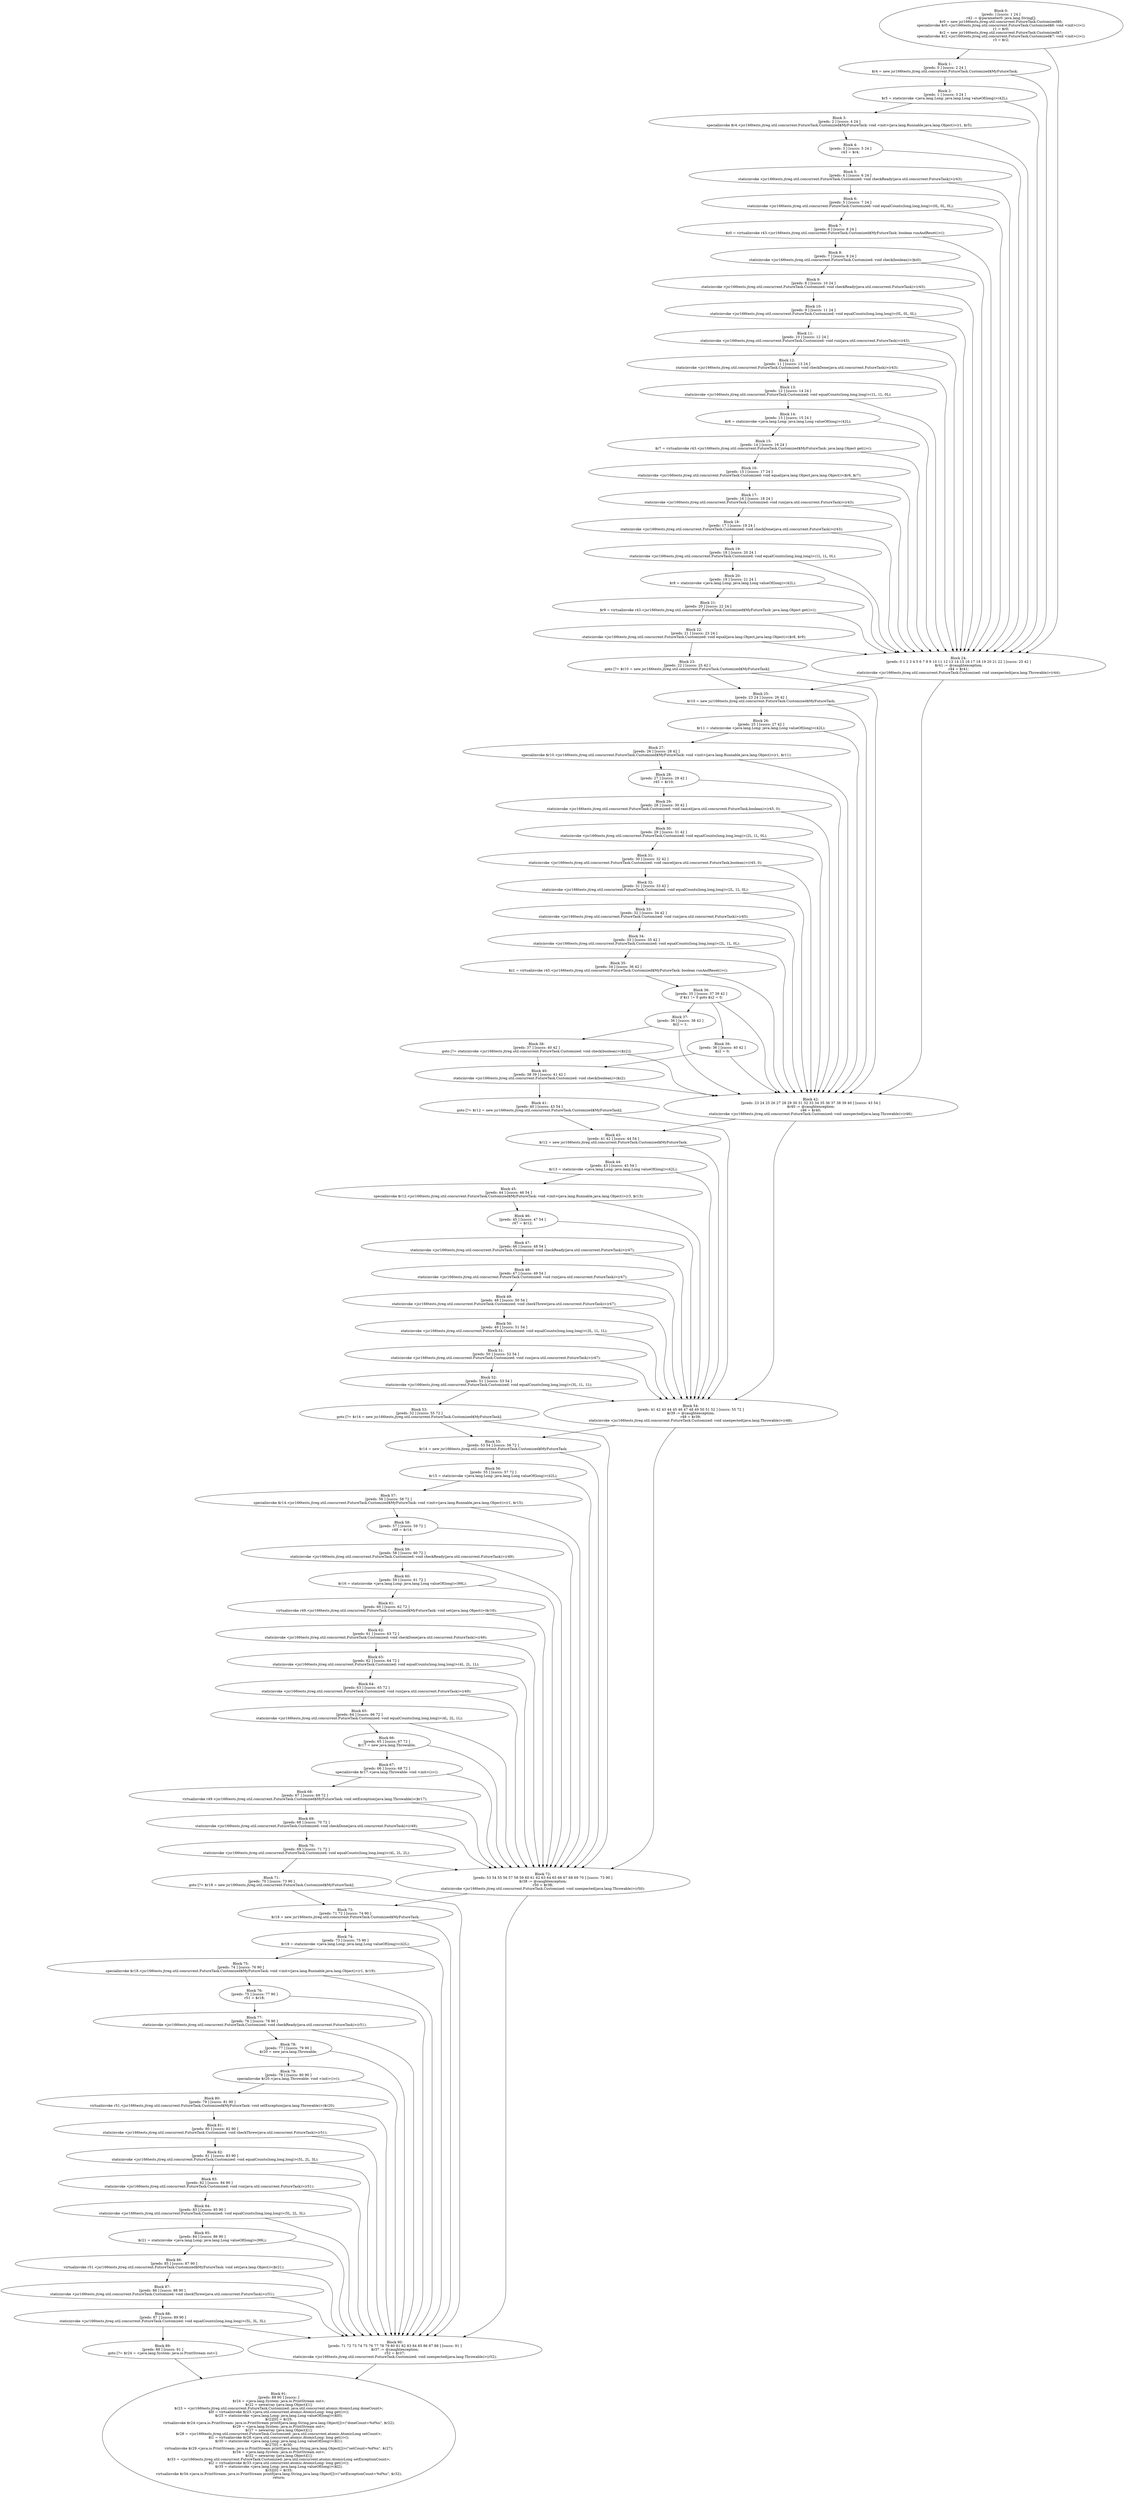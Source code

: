 digraph "unitGraph" {
    "Block 0:
[preds: ] [succs: 1 24 ]
r42 := @parameter0: java.lang.String[];
$r0 = new jsr166tests.jtreg.util.concurrent.FutureTask.Customized$6;
specialinvoke $r0.<jsr166tests.jtreg.util.concurrent.FutureTask.Customized$6: void <init>()>();
r1 = $r0;
$r2 = new jsr166tests.jtreg.util.concurrent.FutureTask.Customized$7;
specialinvoke $r2.<jsr166tests.jtreg.util.concurrent.FutureTask.Customized$7: void <init>()>();
r3 = $r2;
"
    "Block 1:
[preds: 0 ] [succs: 2 24 ]
$r4 = new jsr166tests.jtreg.util.concurrent.FutureTask.Customized$MyFutureTask;
"
    "Block 2:
[preds: 1 ] [succs: 3 24 ]
$r5 = staticinvoke <java.lang.Long: java.lang.Long valueOf(long)>(42L);
"
    "Block 3:
[preds: 2 ] [succs: 4 24 ]
specialinvoke $r4.<jsr166tests.jtreg.util.concurrent.FutureTask.Customized$MyFutureTask: void <init>(java.lang.Runnable,java.lang.Object)>(r1, $r5);
"
    "Block 4:
[preds: 3 ] [succs: 5 24 ]
r43 = $r4;
"
    "Block 5:
[preds: 4 ] [succs: 6 24 ]
staticinvoke <jsr166tests.jtreg.util.concurrent.FutureTask.Customized: void checkReady(java.util.concurrent.FutureTask)>(r43);
"
    "Block 6:
[preds: 5 ] [succs: 7 24 ]
staticinvoke <jsr166tests.jtreg.util.concurrent.FutureTask.Customized: void equalCounts(long,long,long)>(0L, 0L, 0L);
"
    "Block 7:
[preds: 6 ] [succs: 8 24 ]
$z0 = virtualinvoke r43.<jsr166tests.jtreg.util.concurrent.FutureTask.Customized$MyFutureTask: boolean runAndReset()>();
"
    "Block 8:
[preds: 7 ] [succs: 9 24 ]
staticinvoke <jsr166tests.jtreg.util.concurrent.FutureTask.Customized: void check(boolean)>($z0);
"
    "Block 9:
[preds: 8 ] [succs: 10 24 ]
staticinvoke <jsr166tests.jtreg.util.concurrent.FutureTask.Customized: void checkReady(java.util.concurrent.FutureTask)>(r43);
"
    "Block 10:
[preds: 9 ] [succs: 11 24 ]
staticinvoke <jsr166tests.jtreg.util.concurrent.FutureTask.Customized: void equalCounts(long,long,long)>(0L, 0L, 0L);
"
    "Block 11:
[preds: 10 ] [succs: 12 24 ]
staticinvoke <jsr166tests.jtreg.util.concurrent.FutureTask.Customized: void run(java.util.concurrent.FutureTask)>(r43);
"
    "Block 12:
[preds: 11 ] [succs: 13 24 ]
staticinvoke <jsr166tests.jtreg.util.concurrent.FutureTask.Customized: void checkDone(java.util.concurrent.FutureTask)>(r43);
"
    "Block 13:
[preds: 12 ] [succs: 14 24 ]
staticinvoke <jsr166tests.jtreg.util.concurrent.FutureTask.Customized: void equalCounts(long,long,long)>(1L, 1L, 0L);
"
    "Block 14:
[preds: 13 ] [succs: 15 24 ]
$r6 = staticinvoke <java.lang.Long: java.lang.Long valueOf(long)>(42L);
"
    "Block 15:
[preds: 14 ] [succs: 16 24 ]
$r7 = virtualinvoke r43.<jsr166tests.jtreg.util.concurrent.FutureTask.Customized$MyFutureTask: java.lang.Object get()>();
"
    "Block 16:
[preds: 15 ] [succs: 17 24 ]
staticinvoke <jsr166tests.jtreg.util.concurrent.FutureTask.Customized: void equal(java.lang.Object,java.lang.Object)>($r6, $r7);
"
    "Block 17:
[preds: 16 ] [succs: 18 24 ]
staticinvoke <jsr166tests.jtreg.util.concurrent.FutureTask.Customized: void run(java.util.concurrent.FutureTask)>(r43);
"
    "Block 18:
[preds: 17 ] [succs: 19 24 ]
staticinvoke <jsr166tests.jtreg.util.concurrent.FutureTask.Customized: void checkDone(java.util.concurrent.FutureTask)>(r43);
"
    "Block 19:
[preds: 18 ] [succs: 20 24 ]
staticinvoke <jsr166tests.jtreg.util.concurrent.FutureTask.Customized: void equalCounts(long,long,long)>(1L, 1L, 0L);
"
    "Block 20:
[preds: 19 ] [succs: 21 24 ]
$r8 = staticinvoke <java.lang.Long: java.lang.Long valueOf(long)>(42L);
"
    "Block 21:
[preds: 20 ] [succs: 22 24 ]
$r9 = virtualinvoke r43.<jsr166tests.jtreg.util.concurrent.FutureTask.Customized$MyFutureTask: java.lang.Object get()>();
"
    "Block 22:
[preds: 21 ] [succs: 23 24 ]
staticinvoke <jsr166tests.jtreg.util.concurrent.FutureTask.Customized: void equal(java.lang.Object,java.lang.Object)>($r8, $r9);
"
    "Block 23:
[preds: 22 ] [succs: 25 42 ]
goto [?= $r10 = new jsr166tests.jtreg.util.concurrent.FutureTask.Customized$MyFutureTask];
"
    "Block 24:
[preds: 0 1 2 3 4 5 6 7 8 9 10 11 12 13 14 15 16 17 18 19 20 21 22 ] [succs: 25 42 ]
$r41 := @caughtexception;
r44 = $r41;
staticinvoke <jsr166tests.jtreg.util.concurrent.FutureTask.Customized: void unexpected(java.lang.Throwable)>(r44);
"
    "Block 25:
[preds: 23 24 ] [succs: 26 42 ]
$r10 = new jsr166tests.jtreg.util.concurrent.FutureTask.Customized$MyFutureTask;
"
    "Block 26:
[preds: 25 ] [succs: 27 42 ]
$r11 = staticinvoke <java.lang.Long: java.lang.Long valueOf(long)>(42L);
"
    "Block 27:
[preds: 26 ] [succs: 28 42 ]
specialinvoke $r10.<jsr166tests.jtreg.util.concurrent.FutureTask.Customized$MyFutureTask: void <init>(java.lang.Runnable,java.lang.Object)>(r1, $r11);
"
    "Block 28:
[preds: 27 ] [succs: 29 42 ]
r45 = $r10;
"
    "Block 29:
[preds: 28 ] [succs: 30 42 ]
staticinvoke <jsr166tests.jtreg.util.concurrent.FutureTask.Customized: void cancel(java.util.concurrent.FutureTask,boolean)>(r45, 0);
"
    "Block 30:
[preds: 29 ] [succs: 31 42 ]
staticinvoke <jsr166tests.jtreg.util.concurrent.FutureTask.Customized: void equalCounts(long,long,long)>(2L, 1L, 0L);
"
    "Block 31:
[preds: 30 ] [succs: 32 42 ]
staticinvoke <jsr166tests.jtreg.util.concurrent.FutureTask.Customized: void cancel(java.util.concurrent.FutureTask,boolean)>(r45, 0);
"
    "Block 32:
[preds: 31 ] [succs: 33 42 ]
staticinvoke <jsr166tests.jtreg.util.concurrent.FutureTask.Customized: void equalCounts(long,long,long)>(2L, 1L, 0L);
"
    "Block 33:
[preds: 32 ] [succs: 34 42 ]
staticinvoke <jsr166tests.jtreg.util.concurrent.FutureTask.Customized: void run(java.util.concurrent.FutureTask)>(r45);
"
    "Block 34:
[preds: 33 ] [succs: 35 42 ]
staticinvoke <jsr166tests.jtreg.util.concurrent.FutureTask.Customized: void equalCounts(long,long,long)>(2L, 1L, 0L);
"
    "Block 35:
[preds: 34 ] [succs: 36 42 ]
$z1 = virtualinvoke r45.<jsr166tests.jtreg.util.concurrent.FutureTask.Customized$MyFutureTask: boolean runAndReset()>();
"
    "Block 36:
[preds: 35 ] [succs: 37 39 42 ]
if $z1 != 0 goto $z2 = 0;
"
    "Block 37:
[preds: 36 ] [succs: 38 42 ]
$z2 = 1;
"
    "Block 38:
[preds: 37 ] [succs: 40 42 ]
goto [?= staticinvoke <jsr166tests.jtreg.util.concurrent.FutureTask.Customized: void check(boolean)>($z2)];
"
    "Block 39:
[preds: 36 ] [succs: 40 42 ]
$z2 = 0;
"
    "Block 40:
[preds: 38 39 ] [succs: 41 42 ]
staticinvoke <jsr166tests.jtreg.util.concurrent.FutureTask.Customized: void check(boolean)>($z2);
"
    "Block 41:
[preds: 40 ] [succs: 43 54 ]
goto [?= $r12 = new jsr166tests.jtreg.util.concurrent.FutureTask.Customized$MyFutureTask];
"
    "Block 42:
[preds: 23 24 25 26 27 28 29 30 31 32 33 34 35 36 37 38 39 40 ] [succs: 43 54 ]
$r40 := @caughtexception;
r46 = $r40;
staticinvoke <jsr166tests.jtreg.util.concurrent.FutureTask.Customized: void unexpected(java.lang.Throwable)>(r46);
"
    "Block 43:
[preds: 41 42 ] [succs: 44 54 ]
$r12 = new jsr166tests.jtreg.util.concurrent.FutureTask.Customized$MyFutureTask;
"
    "Block 44:
[preds: 43 ] [succs: 45 54 ]
$r13 = staticinvoke <java.lang.Long: java.lang.Long valueOf(long)>(42L);
"
    "Block 45:
[preds: 44 ] [succs: 46 54 ]
specialinvoke $r12.<jsr166tests.jtreg.util.concurrent.FutureTask.Customized$MyFutureTask: void <init>(java.lang.Runnable,java.lang.Object)>(r3, $r13);
"
    "Block 46:
[preds: 45 ] [succs: 47 54 ]
r47 = $r12;
"
    "Block 47:
[preds: 46 ] [succs: 48 54 ]
staticinvoke <jsr166tests.jtreg.util.concurrent.FutureTask.Customized: void checkReady(java.util.concurrent.FutureTask)>(r47);
"
    "Block 48:
[preds: 47 ] [succs: 49 54 ]
staticinvoke <jsr166tests.jtreg.util.concurrent.FutureTask.Customized: void run(java.util.concurrent.FutureTask)>(r47);
"
    "Block 49:
[preds: 48 ] [succs: 50 54 ]
staticinvoke <jsr166tests.jtreg.util.concurrent.FutureTask.Customized: void checkThrew(java.util.concurrent.FutureTask)>(r47);
"
    "Block 50:
[preds: 49 ] [succs: 51 54 ]
staticinvoke <jsr166tests.jtreg.util.concurrent.FutureTask.Customized: void equalCounts(long,long,long)>(3L, 1L, 1L);
"
    "Block 51:
[preds: 50 ] [succs: 52 54 ]
staticinvoke <jsr166tests.jtreg.util.concurrent.FutureTask.Customized: void run(java.util.concurrent.FutureTask)>(r47);
"
    "Block 52:
[preds: 51 ] [succs: 53 54 ]
staticinvoke <jsr166tests.jtreg.util.concurrent.FutureTask.Customized: void equalCounts(long,long,long)>(3L, 1L, 1L);
"
    "Block 53:
[preds: 52 ] [succs: 55 72 ]
goto [?= $r14 = new jsr166tests.jtreg.util.concurrent.FutureTask.Customized$MyFutureTask];
"
    "Block 54:
[preds: 41 42 43 44 45 46 47 48 49 50 51 52 ] [succs: 55 72 ]
$r39 := @caughtexception;
r48 = $r39;
staticinvoke <jsr166tests.jtreg.util.concurrent.FutureTask.Customized: void unexpected(java.lang.Throwable)>(r48);
"
    "Block 55:
[preds: 53 54 ] [succs: 56 72 ]
$r14 = new jsr166tests.jtreg.util.concurrent.FutureTask.Customized$MyFutureTask;
"
    "Block 56:
[preds: 55 ] [succs: 57 72 ]
$r15 = staticinvoke <java.lang.Long: java.lang.Long valueOf(long)>(42L);
"
    "Block 57:
[preds: 56 ] [succs: 58 72 ]
specialinvoke $r14.<jsr166tests.jtreg.util.concurrent.FutureTask.Customized$MyFutureTask: void <init>(java.lang.Runnable,java.lang.Object)>(r1, $r15);
"
    "Block 58:
[preds: 57 ] [succs: 59 72 ]
r49 = $r14;
"
    "Block 59:
[preds: 58 ] [succs: 60 72 ]
staticinvoke <jsr166tests.jtreg.util.concurrent.FutureTask.Customized: void checkReady(java.util.concurrent.FutureTask)>(r49);
"
    "Block 60:
[preds: 59 ] [succs: 61 72 ]
$r16 = staticinvoke <java.lang.Long: java.lang.Long valueOf(long)>(99L);
"
    "Block 61:
[preds: 60 ] [succs: 62 72 ]
virtualinvoke r49.<jsr166tests.jtreg.util.concurrent.FutureTask.Customized$MyFutureTask: void set(java.lang.Object)>($r16);
"
    "Block 62:
[preds: 61 ] [succs: 63 72 ]
staticinvoke <jsr166tests.jtreg.util.concurrent.FutureTask.Customized: void checkDone(java.util.concurrent.FutureTask)>(r49);
"
    "Block 63:
[preds: 62 ] [succs: 64 72 ]
staticinvoke <jsr166tests.jtreg.util.concurrent.FutureTask.Customized: void equalCounts(long,long,long)>(4L, 2L, 1L);
"
    "Block 64:
[preds: 63 ] [succs: 65 72 ]
staticinvoke <jsr166tests.jtreg.util.concurrent.FutureTask.Customized: void run(java.util.concurrent.FutureTask)>(r49);
"
    "Block 65:
[preds: 64 ] [succs: 66 72 ]
staticinvoke <jsr166tests.jtreg.util.concurrent.FutureTask.Customized: void equalCounts(long,long,long)>(4L, 2L, 1L);
"
    "Block 66:
[preds: 65 ] [succs: 67 72 ]
$r17 = new java.lang.Throwable;
"
    "Block 67:
[preds: 66 ] [succs: 68 72 ]
specialinvoke $r17.<java.lang.Throwable: void <init>()>();
"
    "Block 68:
[preds: 67 ] [succs: 69 72 ]
virtualinvoke r49.<jsr166tests.jtreg.util.concurrent.FutureTask.Customized$MyFutureTask: void setException(java.lang.Throwable)>($r17);
"
    "Block 69:
[preds: 68 ] [succs: 70 72 ]
staticinvoke <jsr166tests.jtreg.util.concurrent.FutureTask.Customized: void checkDone(java.util.concurrent.FutureTask)>(r49);
"
    "Block 70:
[preds: 69 ] [succs: 71 72 ]
staticinvoke <jsr166tests.jtreg.util.concurrent.FutureTask.Customized: void equalCounts(long,long,long)>(4L, 2L, 2L);
"
    "Block 71:
[preds: 70 ] [succs: 73 90 ]
goto [?= $r18 = new jsr166tests.jtreg.util.concurrent.FutureTask.Customized$MyFutureTask];
"
    "Block 72:
[preds: 53 54 55 56 57 58 59 60 61 62 63 64 65 66 67 68 69 70 ] [succs: 73 90 ]
$r38 := @caughtexception;
r50 = $r38;
staticinvoke <jsr166tests.jtreg.util.concurrent.FutureTask.Customized: void unexpected(java.lang.Throwable)>(r50);
"
    "Block 73:
[preds: 71 72 ] [succs: 74 90 ]
$r18 = new jsr166tests.jtreg.util.concurrent.FutureTask.Customized$MyFutureTask;
"
    "Block 74:
[preds: 73 ] [succs: 75 90 ]
$r19 = staticinvoke <java.lang.Long: java.lang.Long valueOf(long)>(42L);
"
    "Block 75:
[preds: 74 ] [succs: 76 90 ]
specialinvoke $r18.<jsr166tests.jtreg.util.concurrent.FutureTask.Customized$MyFutureTask: void <init>(java.lang.Runnable,java.lang.Object)>(r1, $r19);
"
    "Block 76:
[preds: 75 ] [succs: 77 90 ]
r51 = $r18;
"
    "Block 77:
[preds: 76 ] [succs: 78 90 ]
staticinvoke <jsr166tests.jtreg.util.concurrent.FutureTask.Customized: void checkReady(java.util.concurrent.FutureTask)>(r51);
"
    "Block 78:
[preds: 77 ] [succs: 79 90 ]
$r20 = new java.lang.Throwable;
"
    "Block 79:
[preds: 78 ] [succs: 80 90 ]
specialinvoke $r20.<java.lang.Throwable: void <init>()>();
"
    "Block 80:
[preds: 79 ] [succs: 81 90 ]
virtualinvoke r51.<jsr166tests.jtreg.util.concurrent.FutureTask.Customized$MyFutureTask: void setException(java.lang.Throwable)>($r20);
"
    "Block 81:
[preds: 80 ] [succs: 82 90 ]
staticinvoke <jsr166tests.jtreg.util.concurrent.FutureTask.Customized: void checkThrew(java.util.concurrent.FutureTask)>(r51);
"
    "Block 82:
[preds: 81 ] [succs: 83 90 ]
staticinvoke <jsr166tests.jtreg.util.concurrent.FutureTask.Customized: void equalCounts(long,long,long)>(5L, 2L, 3L);
"
    "Block 83:
[preds: 82 ] [succs: 84 90 ]
staticinvoke <jsr166tests.jtreg.util.concurrent.FutureTask.Customized: void run(java.util.concurrent.FutureTask)>(r51);
"
    "Block 84:
[preds: 83 ] [succs: 85 90 ]
staticinvoke <jsr166tests.jtreg.util.concurrent.FutureTask.Customized: void equalCounts(long,long,long)>(5L, 2L, 3L);
"
    "Block 85:
[preds: 84 ] [succs: 86 90 ]
$r21 = staticinvoke <java.lang.Long: java.lang.Long valueOf(long)>(99L);
"
    "Block 86:
[preds: 85 ] [succs: 87 90 ]
virtualinvoke r51.<jsr166tests.jtreg.util.concurrent.FutureTask.Customized$MyFutureTask: void set(java.lang.Object)>($r21);
"
    "Block 87:
[preds: 86 ] [succs: 88 90 ]
staticinvoke <jsr166tests.jtreg.util.concurrent.FutureTask.Customized: void checkThrew(java.util.concurrent.FutureTask)>(r51);
"
    "Block 88:
[preds: 87 ] [succs: 89 90 ]
staticinvoke <jsr166tests.jtreg.util.concurrent.FutureTask.Customized: void equalCounts(long,long,long)>(5L, 3L, 3L);
"
    "Block 89:
[preds: 88 ] [succs: 91 ]
goto [?= $r24 = <java.lang.System: java.io.PrintStream out>];
"
    "Block 90:
[preds: 71 72 73 74 75 76 77 78 79 80 81 82 83 84 85 86 87 88 ] [succs: 91 ]
$r37 := @caughtexception;
r52 = $r37;
staticinvoke <jsr166tests.jtreg.util.concurrent.FutureTask.Customized: void unexpected(java.lang.Throwable)>(r52);
"
    "Block 91:
[preds: 89 90 ] [succs: ]
$r24 = <java.lang.System: java.io.PrintStream out>;
$r22 = newarray (java.lang.Object)[1];
$r23 = <jsr166tests.jtreg.util.concurrent.FutureTask.Customized: java.util.concurrent.atomic.AtomicLong doneCount>;
$l0 = virtualinvoke $r23.<java.util.concurrent.atomic.AtomicLong: long get()>();
$r25 = staticinvoke <java.lang.Long: java.lang.Long valueOf(long)>($l0);
$r22[0] = $r25;
virtualinvoke $r24.<java.io.PrintStream: java.io.PrintStream printf(java.lang.String,java.lang.Object[])>(\"doneCount=%d%n\", $r22);
$r29 = <java.lang.System: java.io.PrintStream out>;
$r27 = newarray (java.lang.Object)[1];
$r28 = <jsr166tests.jtreg.util.concurrent.FutureTask.Customized: java.util.concurrent.atomic.AtomicLong setCount>;
$l1 = virtualinvoke $r28.<java.util.concurrent.atomic.AtomicLong: long get()>();
$r30 = staticinvoke <java.lang.Long: java.lang.Long valueOf(long)>($l1);
$r27[0] = $r30;
virtualinvoke $r29.<java.io.PrintStream: java.io.PrintStream printf(java.lang.String,java.lang.Object[])>(\"setCount=%d%n\", $r27);
$r34 = <java.lang.System: java.io.PrintStream out>;
$r32 = newarray (java.lang.Object)[1];
$r33 = <jsr166tests.jtreg.util.concurrent.FutureTask.Customized: java.util.concurrent.atomic.AtomicLong setExceptionCount>;
$l2 = virtualinvoke $r33.<java.util.concurrent.atomic.AtomicLong: long get()>();
$r35 = staticinvoke <java.lang.Long: java.lang.Long valueOf(long)>($l2);
$r32[0] = $r35;
virtualinvoke $r34.<java.io.PrintStream: java.io.PrintStream printf(java.lang.String,java.lang.Object[])>(\"setExceptionCount=%d%n\", $r32);
return;
"
    "Block 0:
[preds: ] [succs: 1 24 ]
r42 := @parameter0: java.lang.String[];
$r0 = new jsr166tests.jtreg.util.concurrent.FutureTask.Customized$6;
specialinvoke $r0.<jsr166tests.jtreg.util.concurrent.FutureTask.Customized$6: void <init>()>();
r1 = $r0;
$r2 = new jsr166tests.jtreg.util.concurrent.FutureTask.Customized$7;
specialinvoke $r2.<jsr166tests.jtreg.util.concurrent.FutureTask.Customized$7: void <init>()>();
r3 = $r2;
"->"Block 1:
[preds: 0 ] [succs: 2 24 ]
$r4 = new jsr166tests.jtreg.util.concurrent.FutureTask.Customized$MyFutureTask;
";
    "Block 0:
[preds: ] [succs: 1 24 ]
r42 := @parameter0: java.lang.String[];
$r0 = new jsr166tests.jtreg.util.concurrent.FutureTask.Customized$6;
specialinvoke $r0.<jsr166tests.jtreg.util.concurrent.FutureTask.Customized$6: void <init>()>();
r1 = $r0;
$r2 = new jsr166tests.jtreg.util.concurrent.FutureTask.Customized$7;
specialinvoke $r2.<jsr166tests.jtreg.util.concurrent.FutureTask.Customized$7: void <init>()>();
r3 = $r2;
"->"Block 24:
[preds: 0 1 2 3 4 5 6 7 8 9 10 11 12 13 14 15 16 17 18 19 20 21 22 ] [succs: 25 42 ]
$r41 := @caughtexception;
r44 = $r41;
staticinvoke <jsr166tests.jtreg.util.concurrent.FutureTask.Customized: void unexpected(java.lang.Throwable)>(r44);
";
    "Block 1:
[preds: 0 ] [succs: 2 24 ]
$r4 = new jsr166tests.jtreg.util.concurrent.FutureTask.Customized$MyFutureTask;
"->"Block 2:
[preds: 1 ] [succs: 3 24 ]
$r5 = staticinvoke <java.lang.Long: java.lang.Long valueOf(long)>(42L);
";
    "Block 1:
[preds: 0 ] [succs: 2 24 ]
$r4 = new jsr166tests.jtreg.util.concurrent.FutureTask.Customized$MyFutureTask;
"->"Block 24:
[preds: 0 1 2 3 4 5 6 7 8 9 10 11 12 13 14 15 16 17 18 19 20 21 22 ] [succs: 25 42 ]
$r41 := @caughtexception;
r44 = $r41;
staticinvoke <jsr166tests.jtreg.util.concurrent.FutureTask.Customized: void unexpected(java.lang.Throwable)>(r44);
";
    "Block 2:
[preds: 1 ] [succs: 3 24 ]
$r5 = staticinvoke <java.lang.Long: java.lang.Long valueOf(long)>(42L);
"->"Block 3:
[preds: 2 ] [succs: 4 24 ]
specialinvoke $r4.<jsr166tests.jtreg.util.concurrent.FutureTask.Customized$MyFutureTask: void <init>(java.lang.Runnable,java.lang.Object)>(r1, $r5);
";
    "Block 2:
[preds: 1 ] [succs: 3 24 ]
$r5 = staticinvoke <java.lang.Long: java.lang.Long valueOf(long)>(42L);
"->"Block 24:
[preds: 0 1 2 3 4 5 6 7 8 9 10 11 12 13 14 15 16 17 18 19 20 21 22 ] [succs: 25 42 ]
$r41 := @caughtexception;
r44 = $r41;
staticinvoke <jsr166tests.jtreg.util.concurrent.FutureTask.Customized: void unexpected(java.lang.Throwable)>(r44);
";
    "Block 3:
[preds: 2 ] [succs: 4 24 ]
specialinvoke $r4.<jsr166tests.jtreg.util.concurrent.FutureTask.Customized$MyFutureTask: void <init>(java.lang.Runnable,java.lang.Object)>(r1, $r5);
"->"Block 4:
[preds: 3 ] [succs: 5 24 ]
r43 = $r4;
";
    "Block 3:
[preds: 2 ] [succs: 4 24 ]
specialinvoke $r4.<jsr166tests.jtreg.util.concurrent.FutureTask.Customized$MyFutureTask: void <init>(java.lang.Runnable,java.lang.Object)>(r1, $r5);
"->"Block 24:
[preds: 0 1 2 3 4 5 6 7 8 9 10 11 12 13 14 15 16 17 18 19 20 21 22 ] [succs: 25 42 ]
$r41 := @caughtexception;
r44 = $r41;
staticinvoke <jsr166tests.jtreg.util.concurrent.FutureTask.Customized: void unexpected(java.lang.Throwable)>(r44);
";
    "Block 4:
[preds: 3 ] [succs: 5 24 ]
r43 = $r4;
"->"Block 5:
[preds: 4 ] [succs: 6 24 ]
staticinvoke <jsr166tests.jtreg.util.concurrent.FutureTask.Customized: void checkReady(java.util.concurrent.FutureTask)>(r43);
";
    "Block 4:
[preds: 3 ] [succs: 5 24 ]
r43 = $r4;
"->"Block 24:
[preds: 0 1 2 3 4 5 6 7 8 9 10 11 12 13 14 15 16 17 18 19 20 21 22 ] [succs: 25 42 ]
$r41 := @caughtexception;
r44 = $r41;
staticinvoke <jsr166tests.jtreg.util.concurrent.FutureTask.Customized: void unexpected(java.lang.Throwable)>(r44);
";
    "Block 5:
[preds: 4 ] [succs: 6 24 ]
staticinvoke <jsr166tests.jtreg.util.concurrent.FutureTask.Customized: void checkReady(java.util.concurrent.FutureTask)>(r43);
"->"Block 6:
[preds: 5 ] [succs: 7 24 ]
staticinvoke <jsr166tests.jtreg.util.concurrent.FutureTask.Customized: void equalCounts(long,long,long)>(0L, 0L, 0L);
";
    "Block 5:
[preds: 4 ] [succs: 6 24 ]
staticinvoke <jsr166tests.jtreg.util.concurrent.FutureTask.Customized: void checkReady(java.util.concurrent.FutureTask)>(r43);
"->"Block 24:
[preds: 0 1 2 3 4 5 6 7 8 9 10 11 12 13 14 15 16 17 18 19 20 21 22 ] [succs: 25 42 ]
$r41 := @caughtexception;
r44 = $r41;
staticinvoke <jsr166tests.jtreg.util.concurrent.FutureTask.Customized: void unexpected(java.lang.Throwable)>(r44);
";
    "Block 6:
[preds: 5 ] [succs: 7 24 ]
staticinvoke <jsr166tests.jtreg.util.concurrent.FutureTask.Customized: void equalCounts(long,long,long)>(0L, 0L, 0L);
"->"Block 7:
[preds: 6 ] [succs: 8 24 ]
$z0 = virtualinvoke r43.<jsr166tests.jtreg.util.concurrent.FutureTask.Customized$MyFutureTask: boolean runAndReset()>();
";
    "Block 6:
[preds: 5 ] [succs: 7 24 ]
staticinvoke <jsr166tests.jtreg.util.concurrent.FutureTask.Customized: void equalCounts(long,long,long)>(0L, 0L, 0L);
"->"Block 24:
[preds: 0 1 2 3 4 5 6 7 8 9 10 11 12 13 14 15 16 17 18 19 20 21 22 ] [succs: 25 42 ]
$r41 := @caughtexception;
r44 = $r41;
staticinvoke <jsr166tests.jtreg.util.concurrent.FutureTask.Customized: void unexpected(java.lang.Throwable)>(r44);
";
    "Block 7:
[preds: 6 ] [succs: 8 24 ]
$z0 = virtualinvoke r43.<jsr166tests.jtreg.util.concurrent.FutureTask.Customized$MyFutureTask: boolean runAndReset()>();
"->"Block 8:
[preds: 7 ] [succs: 9 24 ]
staticinvoke <jsr166tests.jtreg.util.concurrent.FutureTask.Customized: void check(boolean)>($z0);
";
    "Block 7:
[preds: 6 ] [succs: 8 24 ]
$z0 = virtualinvoke r43.<jsr166tests.jtreg.util.concurrent.FutureTask.Customized$MyFutureTask: boolean runAndReset()>();
"->"Block 24:
[preds: 0 1 2 3 4 5 6 7 8 9 10 11 12 13 14 15 16 17 18 19 20 21 22 ] [succs: 25 42 ]
$r41 := @caughtexception;
r44 = $r41;
staticinvoke <jsr166tests.jtreg.util.concurrent.FutureTask.Customized: void unexpected(java.lang.Throwable)>(r44);
";
    "Block 8:
[preds: 7 ] [succs: 9 24 ]
staticinvoke <jsr166tests.jtreg.util.concurrent.FutureTask.Customized: void check(boolean)>($z0);
"->"Block 9:
[preds: 8 ] [succs: 10 24 ]
staticinvoke <jsr166tests.jtreg.util.concurrent.FutureTask.Customized: void checkReady(java.util.concurrent.FutureTask)>(r43);
";
    "Block 8:
[preds: 7 ] [succs: 9 24 ]
staticinvoke <jsr166tests.jtreg.util.concurrent.FutureTask.Customized: void check(boolean)>($z0);
"->"Block 24:
[preds: 0 1 2 3 4 5 6 7 8 9 10 11 12 13 14 15 16 17 18 19 20 21 22 ] [succs: 25 42 ]
$r41 := @caughtexception;
r44 = $r41;
staticinvoke <jsr166tests.jtreg.util.concurrent.FutureTask.Customized: void unexpected(java.lang.Throwable)>(r44);
";
    "Block 9:
[preds: 8 ] [succs: 10 24 ]
staticinvoke <jsr166tests.jtreg.util.concurrent.FutureTask.Customized: void checkReady(java.util.concurrent.FutureTask)>(r43);
"->"Block 10:
[preds: 9 ] [succs: 11 24 ]
staticinvoke <jsr166tests.jtreg.util.concurrent.FutureTask.Customized: void equalCounts(long,long,long)>(0L, 0L, 0L);
";
    "Block 9:
[preds: 8 ] [succs: 10 24 ]
staticinvoke <jsr166tests.jtreg.util.concurrent.FutureTask.Customized: void checkReady(java.util.concurrent.FutureTask)>(r43);
"->"Block 24:
[preds: 0 1 2 3 4 5 6 7 8 9 10 11 12 13 14 15 16 17 18 19 20 21 22 ] [succs: 25 42 ]
$r41 := @caughtexception;
r44 = $r41;
staticinvoke <jsr166tests.jtreg.util.concurrent.FutureTask.Customized: void unexpected(java.lang.Throwable)>(r44);
";
    "Block 10:
[preds: 9 ] [succs: 11 24 ]
staticinvoke <jsr166tests.jtreg.util.concurrent.FutureTask.Customized: void equalCounts(long,long,long)>(0L, 0L, 0L);
"->"Block 11:
[preds: 10 ] [succs: 12 24 ]
staticinvoke <jsr166tests.jtreg.util.concurrent.FutureTask.Customized: void run(java.util.concurrent.FutureTask)>(r43);
";
    "Block 10:
[preds: 9 ] [succs: 11 24 ]
staticinvoke <jsr166tests.jtreg.util.concurrent.FutureTask.Customized: void equalCounts(long,long,long)>(0L, 0L, 0L);
"->"Block 24:
[preds: 0 1 2 3 4 5 6 7 8 9 10 11 12 13 14 15 16 17 18 19 20 21 22 ] [succs: 25 42 ]
$r41 := @caughtexception;
r44 = $r41;
staticinvoke <jsr166tests.jtreg.util.concurrent.FutureTask.Customized: void unexpected(java.lang.Throwable)>(r44);
";
    "Block 11:
[preds: 10 ] [succs: 12 24 ]
staticinvoke <jsr166tests.jtreg.util.concurrent.FutureTask.Customized: void run(java.util.concurrent.FutureTask)>(r43);
"->"Block 12:
[preds: 11 ] [succs: 13 24 ]
staticinvoke <jsr166tests.jtreg.util.concurrent.FutureTask.Customized: void checkDone(java.util.concurrent.FutureTask)>(r43);
";
    "Block 11:
[preds: 10 ] [succs: 12 24 ]
staticinvoke <jsr166tests.jtreg.util.concurrent.FutureTask.Customized: void run(java.util.concurrent.FutureTask)>(r43);
"->"Block 24:
[preds: 0 1 2 3 4 5 6 7 8 9 10 11 12 13 14 15 16 17 18 19 20 21 22 ] [succs: 25 42 ]
$r41 := @caughtexception;
r44 = $r41;
staticinvoke <jsr166tests.jtreg.util.concurrent.FutureTask.Customized: void unexpected(java.lang.Throwable)>(r44);
";
    "Block 12:
[preds: 11 ] [succs: 13 24 ]
staticinvoke <jsr166tests.jtreg.util.concurrent.FutureTask.Customized: void checkDone(java.util.concurrent.FutureTask)>(r43);
"->"Block 13:
[preds: 12 ] [succs: 14 24 ]
staticinvoke <jsr166tests.jtreg.util.concurrent.FutureTask.Customized: void equalCounts(long,long,long)>(1L, 1L, 0L);
";
    "Block 12:
[preds: 11 ] [succs: 13 24 ]
staticinvoke <jsr166tests.jtreg.util.concurrent.FutureTask.Customized: void checkDone(java.util.concurrent.FutureTask)>(r43);
"->"Block 24:
[preds: 0 1 2 3 4 5 6 7 8 9 10 11 12 13 14 15 16 17 18 19 20 21 22 ] [succs: 25 42 ]
$r41 := @caughtexception;
r44 = $r41;
staticinvoke <jsr166tests.jtreg.util.concurrent.FutureTask.Customized: void unexpected(java.lang.Throwable)>(r44);
";
    "Block 13:
[preds: 12 ] [succs: 14 24 ]
staticinvoke <jsr166tests.jtreg.util.concurrent.FutureTask.Customized: void equalCounts(long,long,long)>(1L, 1L, 0L);
"->"Block 14:
[preds: 13 ] [succs: 15 24 ]
$r6 = staticinvoke <java.lang.Long: java.lang.Long valueOf(long)>(42L);
";
    "Block 13:
[preds: 12 ] [succs: 14 24 ]
staticinvoke <jsr166tests.jtreg.util.concurrent.FutureTask.Customized: void equalCounts(long,long,long)>(1L, 1L, 0L);
"->"Block 24:
[preds: 0 1 2 3 4 5 6 7 8 9 10 11 12 13 14 15 16 17 18 19 20 21 22 ] [succs: 25 42 ]
$r41 := @caughtexception;
r44 = $r41;
staticinvoke <jsr166tests.jtreg.util.concurrent.FutureTask.Customized: void unexpected(java.lang.Throwable)>(r44);
";
    "Block 14:
[preds: 13 ] [succs: 15 24 ]
$r6 = staticinvoke <java.lang.Long: java.lang.Long valueOf(long)>(42L);
"->"Block 15:
[preds: 14 ] [succs: 16 24 ]
$r7 = virtualinvoke r43.<jsr166tests.jtreg.util.concurrent.FutureTask.Customized$MyFutureTask: java.lang.Object get()>();
";
    "Block 14:
[preds: 13 ] [succs: 15 24 ]
$r6 = staticinvoke <java.lang.Long: java.lang.Long valueOf(long)>(42L);
"->"Block 24:
[preds: 0 1 2 3 4 5 6 7 8 9 10 11 12 13 14 15 16 17 18 19 20 21 22 ] [succs: 25 42 ]
$r41 := @caughtexception;
r44 = $r41;
staticinvoke <jsr166tests.jtreg.util.concurrent.FutureTask.Customized: void unexpected(java.lang.Throwable)>(r44);
";
    "Block 15:
[preds: 14 ] [succs: 16 24 ]
$r7 = virtualinvoke r43.<jsr166tests.jtreg.util.concurrent.FutureTask.Customized$MyFutureTask: java.lang.Object get()>();
"->"Block 16:
[preds: 15 ] [succs: 17 24 ]
staticinvoke <jsr166tests.jtreg.util.concurrent.FutureTask.Customized: void equal(java.lang.Object,java.lang.Object)>($r6, $r7);
";
    "Block 15:
[preds: 14 ] [succs: 16 24 ]
$r7 = virtualinvoke r43.<jsr166tests.jtreg.util.concurrent.FutureTask.Customized$MyFutureTask: java.lang.Object get()>();
"->"Block 24:
[preds: 0 1 2 3 4 5 6 7 8 9 10 11 12 13 14 15 16 17 18 19 20 21 22 ] [succs: 25 42 ]
$r41 := @caughtexception;
r44 = $r41;
staticinvoke <jsr166tests.jtreg.util.concurrent.FutureTask.Customized: void unexpected(java.lang.Throwable)>(r44);
";
    "Block 16:
[preds: 15 ] [succs: 17 24 ]
staticinvoke <jsr166tests.jtreg.util.concurrent.FutureTask.Customized: void equal(java.lang.Object,java.lang.Object)>($r6, $r7);
"->"Block 17:
[preds: 16 ] [succs: 18 24 ]
staticinvoke <jsr166tests.jtreg.util.concurrent.FutureTask.Customized: void run(java.util.concurrent.FutureTask)>(r43);
";
    "Block 16:
[preds: 15 ] [succs: 17 24 ]
staticinvoke <jsr166tests.jtreg.util.concurrent.FutureTask.Customized: void equal(java.lang.Object,java.lang.Object)>($r6, $r7);
"->"Block 24:
[preds: 0 1 2 3 4 5 6 7 8 9 10 11 12 13 14 15 16 17 18 19 20 21 22 ] [succs: 25 42 ]
$r41 := @caughtexception;
r44 = $r41;
staticinvoke <jsr166tests.jtreg.util.concurrent.FutureTask.Customized: void unexpected(java.lang.Throwable)>(r44);
";
    "Block 17:
[preds: 16 ] [succs: 18 24 ]
staticinvoke <jsr166tests.jtreg.util.concurrent.FutureTask.Customized: void run(java.util.concurrent.FutureTask)>(r43);
"->"Block 18:
[preds: 17 ] [succs: 19 24 ]
staticinvoke <jsr166tests.jtreg.util.concurrent.FutureTask.Customized: void checkDone(java.util.concurrent.FutureTask)>(r43);
";
    "Block 17:
[preds: 16 ] [succs: 18 24 ]
staticinvoke <jsr166tests.jtreg.util.concurrent.FutureTask.Customized: void run(java.util.concurrent.FutureTask)>(r43);
"->"Block 24:
[preds: 0 1 2 3 4 5 6 7 8 9 10 11 12 13 14 15 16 17 18 19 20 21 22 ] [succs: 25 42 ]
$r41 := @caughtexception;
r44 = $r41;
staticinvoke <jsr166tests.jtreg.util.concurrent.FutureTask.Customized: void unexpected(java.lang.Throwable)>(r44);
";
    "Block 18:
[preds: 17 ] [succs: 19 24 ]
staticinvoke <jsr166tests.jtreg.util.concurrent.FutureTask.Customized: void checkDone(java.util.concurrent.FutureTask)>(r43);
"->"Block 19:
[preds: 18 ] [succs: 20 24 ]
staticinvoke <jsr166tests.jtreg.util.concurrent.FutureTask.Customized: void equalCounts(long,long,long)>(1L, 1L, 0L);
";
    "Block 18:
[preds: 17 ] [succs: 19 24 ]
staticinvoke <jsr166tests.jtreg.util.concurrent.FutureTask.Customized: void checkDone(java.util.concurrent.FutureTask)>(r43);
"->"Block 24:
[preds: 0 1 2 3 4 5 6 7 8 9 10 11 12 13 14 15 16 17 18 19 20 21 22 ] [succs: 25 42 ]
$r41 := @caughtexception;
r44 = $r41;
staticinvoke <jsr166tests.jtreg.util.concurrent.FutureTask.Customized: void unexpected(java.lang.Throwable)>(r44);
";
    "Block 19:
[preds: 18 ] [succs: 20 24 ]
staticinvoke <jsr166tests.jtreg.util.concurrent.FutureTask.Customized: void equalCounts(long,long,long)>(1L, 1L, 0L);
"->"Block 20:
[preds: 19 ] [succs: 21 24 ]
$r8 = staticinvoke <java.lang.Long: java.lang.Long valueOf(long)>(42L);
";
    "Block 19:
[preds: 18 ] [succs: 20 24 ]
staticinvoke <jsr166tests.jtreg.util.concurrent.FutureTask.Customized: void equalCounts(long,long,long)>(1L, 1L, 0L);
"->"Block 24:
[preds: 0 1 2 3 4 5 6 7 8 9 10 11 12 13 14 15 16 17 18 19 20 21 22 ] [succs: 25 42 ]
$r41 := @caughtexception;
r44 = $r41;
staticinvoke <jsr166tests.jtreg.util.concurrent.FutureTask.Customized: void unexpected(java.lang.Throwable)>(r44);
";
    "Block 20:
[preds: 19 ] [succs: 21 24 ]
$r8 = staticinvoke <java.lang.Long: java.lang.Long valueOf(long)>(42L);
"->"Block 21:
[preds: 20 ] [succs: 22 24 ]
$r9 = virtualinvoke r43.<jsr166tests.jtreg.util.concurrent.FutureTask.Customized$MyFutureTask: java.lang.Object get()>();
";
    "Block 20:
[preds: 19 ] [succs: 21 24 ]
$r8 = staticinvoke <java.lang.Long: java.lang.Long valueOf(long)>(42L);
"->"Block 24:
[preds: 0 1 2 3 4 5 6 7 8 9 10 11 12 13 14 15 16 17 18 19 20 21 22 ] [succs: 25 42 ]
$r41 := @caughtexception;
r44 = $r41;
staticinvoke <jsr166tests.jtreg.util.concurrent.FutureTask.Customized: void unexpected(java.lang.Throwable)>(r44);
";
    "Block 21:
[preds: 20 ] [succs: 22 24 ]
$r9 = virtualinvoke r43.<jsr166tests.jtreg.util.concurrent.FutureTask.Customized$MyFutureTask: java.lang.Object get()>();
"->"Block 22:
[preds: 21 ] [succs: 23 24 ]
staticinvoke <jsr166tests.jtreg.util.concurrent.FutureTask.Customized: void equal(java.lang.Object,java.lang.Object)>($r8, $r9);
";
    "Block 21:
[preds: 20 ] [succs: 22 24 ]
$r9 = virtualinvoke r43.<jsr166tests.jtreg.util.concurrent.FutureTask.Customized$MyFutureTask: java.lang.Object get()>();
"->"Block 24:
[preds: 0 1 2 3 4 5 6 7 8 9 10 11 12 13 14 15 16 17 18 19 20 21 22 ] [succs: 25 42 ]
$r41 := @caughtexception;
r44 = $r41;
staticinvoke <jsr166tests.jtreg.util.concurrent.FutureTask.Customized: void unexpected(java.lang.Throwable)>(r44);
";
    "Block 22:
[preds: 21 ] [succs: 23 24 ]
staticinvoke <jsr166tests.jtreg.util.concurrent.FutureTask.Customized: void equal(java.lang.Object,java.lang.Object)>($r8, $r9);
"->"Block 23:
[preds: 22 ] [succs: 25 42 ]
goto [?= $r10 = new jsr166tests.jtreg.util.concurrent.FutureTask.Customized$MyFutureTask];
";
    "Block 22:
[preds: 21 ] [succs: 23 24 ]
staticinvoke <jsr166tests.jtreg.util.concurrent.FutureTask.Customized: void equal(java.lang.Object,java.lang.Object)>($r8, $r9);
"->"Block 24:
[preds: 0 1 2 3 4 5 6 7 8 9 10 11 12 13 14 15 16 17 18 19 20 21 22 ] [succs: 25 42 ]
$r41 := @caughtexception;
r44 = $r41;
staticinvoke <jsr166tests.jtreg.util.concurrent.FutureTask.Customized: void unexpected(java.lang.Throwable)>(r44);
";
    "Block 23:
[preds: 22 ] [succs: 25 42 ]
goto [?= $r10 = new jsr166tests.jtreg.util.concurrent.FutureTask.Customized$MyFutureTask];
"->"Block 25:
[preds: 23 24 ] [succs: 26 42 ]
$r10 = new jsr166tests.jtreg.util.concurrent.FutureTask.Customized$MyFutureTask;
";
    "Block 23:
[preds: 22 ] [succs: 25 42 ]
goto [?= $r10 = new jsr166tests.jtreg.util.concurrent.FutureTask.Customized$MyFutureTask];
"->"Block 42:
[preds: 23 24 25 26 27 28 29 30 31 32 33 34 35 36 37 38 39 40 ] [succs: 43 54 ]
$r40 := @caughtexception;
r46 = $r40;
staticinvoke <jsr166tests.jtreg.util.concurrent.FutureTask.Customized: void unexpected(java.lang.Throwable)>(r46);
";
    "Block 24:
[preds: 0 1 2 3 4 5 6 7 8 9 10 11 12 13 14 15 16 17 18 19 20 21 22 ] [succs: 25 42 ]
$r41 := @caughtexception;
r44 = $r41;
staticinvoke <jsr166tests.jtreg.util.concurrent.FutureTask.Customized: void unexpected(java.lang.Throwable)>(r44);
"->"Block 25:
[preds: 23 24 ] [succs: 26 42 ]
$r10 = new jsr166tests.jtreg.util.concurrent.FutureTask.Customized$MyFutureTask;
";
    "Block 24:
[preds: 0 1 2 3 4 5 6 7 8 9 10 11 12 13 14 15 16 17 18 19 20 21 22 ] [succs: 25 42 ]
$r41 := @caughtexception;
r44 = $r41;
staticinvoke <jsr166tests.jtreg.util.concurrent.FutureTask.Customized: void unexpected(java.lang.Throwable)>(r44);
"->"Block 42:
[preds: 23 24 25 26 27 28 29 30 31 32 33 34 35 36 37 38 39 40 ] [succs: 43 54 ]
$r40 := @caughtexception;
r46 = $r40;
staticinvoke <jsr166tests.jtreg.util.concurrent.FutureTask.Customized: void unexpected(java.lang.Throwable)>(r46);
";
    "Block 25:
[preds: 23 24 ] [succs: 26 42 ]
$r10 = new jsr166tests.jtreg.util.concurrent.FutureTask.Customized$MyFutureTask;
"->"Block 26:
[preds: 25 ] [succs: 27 42 ]
$r11 = staticinvoke <java.lang.Long: java.lang.Long valueOf(long)>(42L);
";
    "Block 25:
[preds: 23 24 ] [succs: 26 42 ]
$r10 = new jsr166tests.jtreg.util.concurrent.FutureTask.Customized$MyFutureTask;
"->"Block 42:
[preds: 23 24 25 26 27 28 29 30 31 32 33 34 35 36 37 38 39 40 ] [succs: 43 54 ]
$r40 := @caughtexception;
r46 = $r40;
staticinvoke <jsr166tests.jtreg.util.concurrent.FutureTask.Customized: void unexpected(java.lang.Throwable)>(r46);
";
    "Block 26:
[preds: 25 ] [succs: 27 42 ]
$r11 = staticinvoke <java.lang.Long: java.lang.Long valueOf(long)>(42L);
"->"Block 27:
[preds: 26 ] [succs: 28 42 ]
specialinvoke $r10.<jsr166tests.jtreg.util.concurrent.FutureTask.Customized$MyFutureTask: void <init>(java.lang.Runnable,java.lang.Object)>(r1, $r11);
";
    "Block 26:
[preds: 25 ] [succs: 27 42 ]
$r11 = staticinvoke <java.lang.Long: java.lang.Long valueOf(long)>(42L);
"->"Block 42:
[preds: 23 24 25 26 27 28 29 30 31 32 33 34 35 36 37 38 39 40 ] [succs: 43 54 ]
$r40 := @caughtexception;
r46 = $r40;
staticinvoke <jsr166tests.jtreg.util.concurrent.FutureTask.Customized: void unexpected(java.lang.Throwable)>(r46);
";
    "Block 27:
[preds: 26 ] [succs: 28 42 ]
specialinvoke $r10.<jsr166tests.jtreg.util.concurrent.FutureTask.Customized$MyFutureTask: void <init>(java.lang.Runnable,java.lang.Object)>(r1, $r11);
"->"Block 28:
[preds: 27 ] [succs: 29 42 ]
r45 = $r10;
";
    "Block 27:
[preds: 26 ] [succs: 28 42 ]
specialinvoke $r10.<jsr166tests.jtreg.util.concurrent.FutureTask.Customized$MyFutureTask: void <init>(java.lang.Runnable,java.lang.Object)>(r1, $r11);
"->"Block 42:
[preds: 23 24 25 26 27 28 29 30 31 32 33 34 35 36 37 38 39 40 ] [succs: 43 54 ]
$r40 := @caughtexception;
r46 = $r40;
staticinvoke <jsr166tests.jtreg.util.concurrent.FutureTask.Customized: void unexpected(java.lang.Throwable)>(r46);
";
    "Block 28:
[preds: 27 ] [succs: 29 42 ]
r45 = $r10;
"->"Block 29:
[preds: 28 ] [succs: 30 42 ]
staticinvoke <jsr166tests.jtreg.util.concurrent.FutureTask.Customized: void cancel(java.util.concurrent.FutureTask,boolean)>(r45, 0);
";
    "Block 28:
[preds: 27 ] [succs: 29 42 ]
r45 = $r10;
"->"Block 42:
[preds: 23 24 25 26 27 28 29 30 31 32 33 34 35 36 37 38 39 40 ] [succs: 43 54 ]
$r40 := @caughtexception;
r46 = $r40;
staticinvoke <jsr166tests.jtreg.util.concurrent.FutureTask.Customized: void unexpected(java.lang.Throwable)>(r46);
";
    "Block 29:
[preds: 28 ] [succs: 30 42 ]
staticinvoke <jsr166tests.jtreg.util.concurrent.FutureTask.Customized: void cancel(java.util.concurrent.FutureTask,boolean)>(r45, 0);
"->"Block 30:
[preds: 29 ] [succs: 31 42 ]
staticinvoke <jsr166tests.jtreg.util.concurrent.FutureTask.Customized: void equalCounts(long,long,long)>(2L, 1L, 0L);
";
    "Block 29:
[preds: 28 ] [succs: 30 42 ]
staticinvoke <jsr166tests.jtreg.util.concurrent.FutureTask.Customized: void cancel(java.util.concurrent.FutureTask,boolean)>(r45, 0);
"->"Block 42:
[preds: 23 24 25 26 27 28 29 30 31 32 33 34 35 36 37 38 39 40 ] [succs: 43 54 ]
$r40 := @caughtexception;
r46 = $r40;
staticinvoke <jsr166tests.jtreg.util.concurrent.FutureTask.Customized: void unexpected(java.lang.Throwable)>(r46);
";
    "Block 30:
[preds: 29 ] [succs: 31 42 ]
staticinvoke <jsr166tests.jtreg.util.concurrent.FutureTask.Customized: void equalCounts(long,long,long)>(2L, 1L, 0L);
"->"Block 31:
[preds: 30 ] [succs: 32 42 ]
staticinvoke <jsr166tests.jtreg.util.concurrent.FutureTask.Customized: void cancel(java.util.concurrent.FutureTask,boolean)>(r45, 0);
";
    "Block 30:
[preds: 29 ] [succs: 31 42 ]
staticinvoke <jsr166tests.jtreg.util.concurrent.FutureTask.Customized: void equalCounts(long,long,long)>(2L, 1L, 0L);
"->"Block 42:
[preds: 23 24 25 26 27 28 29 30 31 32 33 34 35 36 37 38 39 40 ] [succs: 43 54 ]
$r40 := @caughtexception;
r46 = $r40;
staticinvoke <jsr166tests.jtreg.util.concurrent.FutureTask.Customized: void unexpected(java.lang.Throwable)>(r46);
";
    "Block 31:
[preds: 30 ] [succs: 32 42 ]
staticinvoke <jsr166tests.jtreg.util.concurrent.FutureTask.Customized: void cancel(java.util.concurrent.FutureTask,boolean)>(r45, 0);
"->"Block 32:
[preds: 31 ] [succs: 33 42 ]
staticinvoke <jsr166tests.jtreg.util.concurrent.FutureTask.Customized: void equalCounts(long,long,long)>(2L, 1L, 0L);
";
    "Block 31:
[preds: 30 ] [succs: 32 42 ]
staticinvoke <jsr166tests.jtreg.util.concurrent.FutureTask.Customized: void cancel(java.util.concurrent.FutureTask,boolean)>(r45, 0);
"->"Block 42:
[preds: 23 24 25 26 27 28 29 30 31 32 33 34 35 36 37 38 39 40 ] [succs: 43 54 ]
$r40 := @caughtexception;
r46 = $r40;
staticinvoke <jsr166tests.jtreg.util.concurrent.FutureTask.Customized: void unexpected(java.lang.Throwable)>(r46);
";
    "Block 32:
[preds: 31 ] [succs: 33 42 ]
staticinvoke <jsr166tests.jtreg.util.concurrent.FutureTask.Customized: void equalCounts(long,long,long)>(2L, 1L, 0L);
"->"Block 33:
[preds: 32 ] [succs: 34 42 ]
staticinvoke <jsr166tests.jtreg.util.concurrent.FutureTask.Customized: void run(java.util.concurrent.FutureTask)>(r45);
";
    "Block 32:
[preds: 31 ] [succs: 33 42 ]
staticinvoke <jsr166tests.jtreg.util.concurrent.FutureTask.Customized: void equalCounts(long,long,long)>(2L, 1L, 0L);
"->"Block 42:
[preds: 23 24 25 26 27 28 29 30 31 32 33 34 35 36 37 38 39 40 ] [succs: 43 54 ]
$r40 := @caughtexception;
r46 = $r40;
staticinvoke <jsr166tests.jtreg.util.concurrent.FutureTask.Customized: void unexpected(java.lang.Throwable)>(r46);
";
    "Block 33:
[preds: 32 ] [succs: 34 42 ]
staticinvoke <jsr166tests.jtreg.util.concurrent.FutureTask.Customized: void run(java.util.concurrent.FutureTask)>(r45);
"->"Block 34:
[preds: 33 ] [succs: 35 42 ]
staticinvoke <jsr166tests.jtreg.util.concurrent.FutureTask.Customized: void equalCounts(long,long,long)>(2L, 1L, 0L);
";
    "Block 33:
[preds: 32 ] [succs: 34 42 ]
staticinvoke <jsr166tests.jtreg.util.concurrent.FutureTask.Customized: void run(java.util.concurrent.FutureTask)>(r45);
"->"Block 42:
[preds: 23 24 25 26 27 28 29 30 31 32 33 34 35 36 37 38 39 40 ] [succs: 43 54 ]
$r40 := @caughtexception;
r46 = $r40;
staticinvoke <jsr166tests.jtreg.util.concurrent.FutureTask.Customized: void unexpected(java.lang.Throwable)>(r46);
";
    "Block 34:
[preds: 33 ] [succs: 35 42 ]
staticinvoke <jsr166tests.jtreg.util.concurrent.FutureTask.Customized: void equalCounts(long,long,long)>(2L, 1L, 0L);
"->"Block 35:
[preds: 34 ] [succs: 36 42 ]
$z1 = virtualinvoke r45.<jsr166tests.jtreg.util.concurrent.FutureTask.Customized$MyFutureTask: boolean runAndReset()>();
";
    "Block 34:
[preds: 33 ] [succs: 35 42 ]
staticinvoke <jsr166tests.jtreg.util.concurrent.FutureTask.Customized: void equalCounts(long,long,long)>(2L, 1L, 0L);
"->"Block 42:
[preds: 23 24 25 26 27 28 29 30 31 32 33 34 35 36 37 38 39 40 ] [succs: 43 54 ]
$r40 := @caughtexception;
r46 = $r40;
staticinvoke <jsr166tests.jtreg.util.concurrent.FutureTask.Customized: void unexpected(java.lang.Throwable)>(r46);
";
    "Block 35:
[preds: 34 ] [succs: 36 42 ]
$z1 = virtualinvoke r45.<jsr166tests.jtreg.util.concurrent.FutureTask.Customized$MyFutureTask: boolean runAndReset()>();
"->"Block 36:
[preds: 35 ] [succs: 37 39 42 ]
if $z1 != 0 goto $z2 = 0;
";
    "Block 35:
[preds: 34 ] [succs: 36 42 ]
$z1 = virtualinvoke r45.<jsr166tests.jtreg.util.concurrent.FutureTask.Customized$MyFutureTask: boolean runAndReset()>();
"->"Block 42:
[preds: 23 24 25 26 27 28 29 30 31 32 33 34 35 36 37 38 39 40 ] [succs: 43 54 ]
$r40 := @caughtexception;
r46 = $r40;
staticinvoke <jsr166tests.jtreg.util.concurrent.FutureTask.Customized: void unexpected(java.lang.Throwable)>(r46);
";
    "Block 36:
[preds: 35 ] [succs: 37 39 42 ]
if $z1 != 0 goto $z2 = 0;
"->"Block 37:
[preds: 36 ] [succs: 38 42 ]
$z2 = 1;
";
    "Block 36:
[preds: 35 ] [succs: 37 39 42 ]
if $z1 != 0 goto $z2 = 0;
"->"Block 39:
[preds: 36 ] [succs: 40 42 ]
$z2 = 0;
";
    "Block 36:
[preds: 35 ] [succs: 37 39 42 ]
if $z1 != 0 goto $z2 = 0;
"->"Block 42:
[preds: 23 24 25 26 27 28 29 30 31 32 33 34 35 36 37 38 39 40 ] [succs: 43 54 ]
$r40 := @caughtexception;
r46 = $r40;
staticinvoke <jsr166tests.jtreg.util.concurrent.FutureTask.Customized: void unexpected(java.lang.Throwable)>(r46);
";
    "Block 37:
[preds: 36 ] [succs: 38 42 ]
$z2 = 1;
"->"Block 38:
[preds: 37 ] [succs: 40 42 ]
goto [?= staticinvoke <jsr166tests.jtreg.util.concurrent.FutureTask.Customized: void check(boolean)>($z2)];
";
    "Block 37:
[preds: 36 ] [succs: 38 42 ]
$z2 = 1;
"->"Block 42:
[preds: 23 24 25 26 27 28 29 30 31 32 33 34 35 36 37 38 39 40 ] [succs: 43 54 ]
$r40 := @caughtexception;
r46 = $r40;
staticinvoke <jsr166tests.jtreg.util.concurrent.FutureTask.Customized: void unexpected(java.lang.Throwable)>(r46);
";
    "Block 38:
[preds: 37 ] [succs: 40 42 ]
goto [?= staticinvoke <jsr166tests.jtreg.util.concurrent.FutureTask.Customized: void check(boolean)>($z2)];
"->"Block 40:
[preds: 38 39 ] [succs: 41 42 ]
staticinvoke <jsr166tests.jtreg.util.concurrent.FutureTask.Customized: void check(boolean)>($z2);
";
    "Block 38:
[preds: 37 ] [succs: 40 42 ]
goto [?= staticinvoke <jsr166tests.jtreg.util.concurrent.FutureTask.Customized: void check(boolean)>($z2)];
"->"Block 42:
[preds: 23 24 25 26 27 28 29 30 31 32 33 34 35 36 37 38 39 40 ] [succs: 43 54 ]
$r40 := @caughtexception;
r46 = $r40;
staticinvoke <jsr166tests.jtreg.util.concurrent.FutureTask.Customized: void unexpected(java.lang.Throwable)>(r46);
";
    "Block 39:
[preds: 36 ] [succs: 40 42 ]
$z2 = 0;
"->"Block 40:
[preds: 38 39 ] [succs: 41 42 ]
staticinvoke <jsr166tests.jtreg.util.concurrent.FutureTask.Customized: void check(boolean)>($z2);
";
    "Block 39:
[preds: 36 ] [succs: 40 42 ]
$z2 = 0;
"->"Block 42:
[preds: 23 24 25 26 27 28 29 30 31 32 33 34 35 36 37 38 39 40 ] [succs: 43 54 ]
$r40 := @caughtexception;
r46 = $r40;
staticinvoke <jsr166tests.jtreg.util.concurrent.FutureTask.Customized: void unexpected(java.lang.Throwable)>(r46);
";
    "Block 40:
[preds: 38 39 ] [succs: 41 42 ]
staticinvoke <jsr166tests.jtreg.util.concurrent.FutureTask.Customized: void check(boolean)>($z2);
"->"Block 41:
[preds: 40 ] [succs: 43 54 ]
goto [?= $r12 = new jsr166tests.jtreg.util.concurrent.FutureTask.Customized$MyFutureTask];
";
    "Block 40:
[preds: 38 39 ] [succs: 41 42 ]
staticinvoke <jsr166tests.jtreg.util.concurrent.FutureTask.Customized: void check(boolean)>($z2);
"->"Block 42:
[preds: 23 24 25 26 27 28 29 30 31 32 33 34 35 36 37 38 39 40 ] [succs: 43 54 ]
$r40 := @caughtexception;
r46 = $r40;
staticinvoke <jsr166tests.jtreg.util.concurrent.FutureTask.Customized: void unexpected(java.lang.Throwable)>(r46);
";
    "Block 41:
[preds: 40 ] [succs: 43 54 ]
goto [?= $r12 = new jsr166tests.jtreg.util.concurrent.FutureTask.Customized$MyFutureTask];
"->"Block 43:
[preds: 41 42 ] [succs: 44 54 ]
$r12 = new jsr166tests.jtreg.util.concurrent.FutureTask.Customized$MyFutureTask;
";
    "Block 41:
[preds: 40 ] [succs: 43 54 ]
goto [?= $r12 = new jsr166tests.jtreg.util.concurrent.FutureTask.Customized$MyFutureTask];
"->"Block 54:
[preds: 41 42 43 44 45 46 47 48 49 50 51 52 ] [succs: 55 72 ]
$r39 := @caughtexception;
r48 = $r39;
staticinvoke <jsr166tests.jtreg.util.concurrent.FutureTask.Customized: void unexpected(java.lang.Throwable)>(r48);
";
    "Block 42:
[preds: 23 24 25 26 27 28 29 30 31 32 33 34 35 36 37 38 39 40 ] [succs: 43 54 ]
$r40 := @caughtexception;
r46 = $r40;
staticinvoke <jsr166tests.jtreg.util.concurrent.FutureTask.Customized: void unexpected(java.lang.Throwable)>(r46);
"->"Block 43:
[preds: 41 42 ] [succs: 44 54 ]
$r12 = new jsr166tests.jtreg.util.concurrent.FutureTask.Customized$MyFutureTask;
";
    "Block 42:
[preds: 23 24 25 26 27 28 29 30 31 32 33 34 35 36 37 38 39 40 ] [succs: 43 54 ]
$r40 := @caughtexception;
r46 = $r40;
staticinvoke <jsr166tests.jtreg.util.concurrent.FutureTask.Customized: void unexpected(java.lang.Throwable)>(r46);
"->"Block 54:
[preds: 41 42 43 44 45 46 47 48 49 50 51 52 ] [succs: 55 72 ]
$r39 := @caughtexception;
r48 = $r39;
staticinvoke <jsr166tests.jtreg.util.concurrent.FutureTask.Customized: void unexpected(java.lang.Throwable)>(r48);
";
    "Block 43:
[preds: 41 42 ] [succs: 44 54 ]
$r12 = new jsr166tests.jtreg.util.concurrent.FutureTask.Customized$MyFutureTask;
"->"Block 44:
[preds: 43 ] [succs: 45 54 ]
$r13 = staticinvoke <java.lang.Long: java.lang.Long valueOf(long)>(42L);
";
    "Block 43:
[preds: 41 42 ] [succs: 44 54 ]
$r12 = new jsr166tests.jtreg.util.concurrent.FutureTask.Customized$MyFutureTask;
"->"Block 54:
[preds: 41 42 43 44 45 46 47 48 49 50 51 52 ] [succs: 55 72 ]
$r39 := @caughtexception;
r48 = $r39;
staticinvoke <jsr166tests.jtreg.util.concurrent.FutureTask.Customized: void unexpected(java.lang.Throwable)>(r48);
";
    "Block 44:
[preds: 43 ] [succs: 45 54 ]
$r13 = staticinvoke <java.lang.Long: java.lang.Long valueOf(long)>(42L);
"->"Block 45:
[preds: 44 ] [succs: 46 54 ]
specialinvoke $r12.<jsr166tests.jtreg.util.concurrent.FutureTask.Customized$MyFutureTask: void <init>(java.lang.Runnable,java.lang.Object)>(r3, $r13);
";
    "Block 44:
[preds: 43 ] [succs: 45 54 ]
$r13 = staticinvoke <java.lang.Long: java.lang.Long valueOf(long)>(42L);
"->"Block 54:
[preds: 41 42 43 44 45 46 47 48 49 50 51 52 ] [succs: 55 72 ]
$r39 := @caughtexception;
r48 = $r39;
staticinvoke <jsr166tests.jtreg.util.concurrent.FutureTask.Customized: void unexpected(java.lang.Throwable)>(r48);
";
    "Block 45:
[preds: 44 ] [succs: 46 54 ]
specialinvoke $r12.<jsr166tests.jtreg.util.concurrent.FutureTask.Customized$MyFutureTask: void <init>(java.lang.Runnable,java.lang.Object)>(r3, $r13);
"->"Block 46:
[preds: 45 ] [succs: 47 54 ]
r47 = $r12;
";
    "Block 45:
[preds: 44 ] [succs: 46 54 ]
specialinvoke $r12.<jsr166tests.jtreg.util.concurrent.FutureTask.Customized$MyFutureTask: void <init>(java.lang.Runnable,java.lang.Object)>(r3, $r13);
"->"Block 54:
[preds: 41 42 43 44 45 46 47 48 49 50 51 52 ] [succs: 55 72 ]
$r39 := @caughtexception;
r48 = $r39;
staticinvoke <jsr166tests.jtreg.util.concurrent.FutureTask.Customized: void unexpected(java.lang.Throwable)>(r48);
";
    "Block 46:
[preds: 45 ] [succs: 47 54 ]
r47 = $r12;
"->"Block 47:
[preds: 46 ] [succs: 48 54 ]
staticinvoke <jsr166tests.jtreg.util.concurrent.FutureTask.Customized: void checkReady(java.util.concurrent.FutureTask)>(r47);
";
    "Block 46:
[preds: 45 ] [succs: 47 54 ]
r47 = $r12;
"->"Block 54:
[preds: 41 42 43 44 45 46 47 48 49 50 51 52 ] [succs: 55 72 ]
$r39 := @caughtexception;
r48 = $r39;
staticinvoke <jsr166tests.jtreg.util.concurrent.FutureTask.Customized: void unexpected(java.lang.Throwable)>(r48);
";
    "Block 47:
[preds: 46 ] [succs: 48 54 ]
staticinvoke <jsr166tests.jtreg.util.concurrent.FutureTask.Customized: void checkReady(java.util.concurrent.FutureTask)>(r47);
"->"Block 48:
[preds: 47 ] [succs: 49 54 ]
staticinvoke <jsr166tests.jtreg.util.concurrent.FutureTask.Customized: void run(java.util.concurrent.FutureTask)>(r47);
";
    "Block 47:
[preds: 46 ] [succs: 48 54 ]
staticinvoke <jsr166tests.jtreg.util.concurrent.FutureTask.Customized: void checkReady(java.util.concurrent.FutureTask)>(r47);
"->"Block 54:
[preds: 41 42 43 44 45 46 47 48 49 50 51 52 ] [succs: 55 72 ]
$r39 := @caughtexception;
r48 = $r39;
staticinvoke <jsr166tests.jtreg.util.concurrent.FutureTask.Customized: void unexpected(java.lang.Throwable)>(r48);
";
    "Block 48:
[preds: 47 ] [succs: 49 54 ]
staticinvoke <jsr166tests.jtreg.util.concurrent.FutureTask.Customized: void run(java.util.concurrent.FutureTask)>(r47);
"->"Block 49:
[preds: 48 ] [succs: 50 54 ]
staticinvoke <jsr166tests.jtreg.util.concurrent.FutureTask.Customized: void checkThrew(java.util.concurrent.FutureTask)>(r47);
";
    "Block 48:
[preds: 47 ] [succs: 49 54 ]
staticinvoke <jsr166tests.jtreg.util.concurrent.FutureTask.Customized: void run(java.util.concurrent.FutureTask)>(r47);
"->"Block 54:
[preds: 41 42 43 44 45 46 47 48 49 50 51 52 ] [succs: 55 72 ]
$r39 := @caughtexception;
r48 = $r39;
staticinvoke <jsr166tests.jtreg.util.concurrent.FutureTask.Customized: void unexpected(java.lang.Throwable)>(r48);
";
    "Block 49:
[preds: 48 ] [succs: 50 54 ]
staticinvoke <jsr166tests.jtreg.util.concurrent.FutureTask.Customized: void checkThrew(java.util.concurrent.FutureTask)>(r47);
"->"Block 50:
[preds: 49 ] [succs: 51 54 ]
staticinvoke <jsr166tests.jtreg.util.concurrent.FutureTask.Customized: void equalCounts(long,long,long)>(3L, 1L, 1L);
";
    "Block 49:
[preds: 48 ] [succs: 50 54 ]
staticinvoke <jsr166tests.jtreg.util.concurrent.FutureTask.Customized: void checkThrew(java.util.concurrent.FutureTask)>(r47);
"->"Block 54:
[preds: 41 42 43 44 45 46 47 48 49 50 51 52 ] [succs: 55 72 ]
$r39 := @caughtexception;
r48 = $r39;
staticinvoke <jsr166tests.jtreg.util.concurrent.FutureTask.Customized: void unexpected(java.lang.Throwable)>(r48);
";
    "Block 50:
[preds: 49 ] [succs: 51 54 ]
staticinvoke <jsr166tests.jtreg.util.concurrent.FutureTask.Customized: void equalCounts(long,long,long)>(3L, 1L, 1L);
"->"Block 51:
[preds: 50 ] [succs: 52 54 ]
staticinvoke <jsr166tests.jtreg.util.concurrent.FutureTask.Customized: void run(java.util.concurrent.FutureTask)>(r47);
";
    "Block 50:
[preds: 49 ] [succs: 51 54 ]
staticinvoke <jsr166tests.jtreg.util.concurrent.FutureTask.Customized: void equalCounts(long,long,long)>(3L, 1L, 1L);
"->"Block 54:
[preds: 41 42 43 44 45 46 47 48 49 50 51 52 ] [succs: 55 72 ]
$r39 := @caughtexception;
r48 = $r39;
staticinvoke <jsr166tests.jtreg.util.concurrent.FutureTask.Customized: void unexpected(java.lang.Throwable)>(r48);
";
    "Block 51:
[preds: 50 ] [succs: 52 54 ]
staticinvoke <jsr166tests.jtreg.util.concurrent.FutureTask.Customized: void run(java.util.concurrent.FutureTask)>(r47);
"->"Block 52:
[preds: 51 ] [succs: 53 54 ]
staticinvoke <jsr166tests.jtreg.util.concurrent.FutureTask.Customized: void equalCounts(long,long,long)>(3L, 1L, 1L);
";
    "Block 51:
[preds: 50 ] [succs: 52 54 ]
staticinvoke <jsr166tests.jtreg.util.concurrent.FutureTask.Customized: void run(java.util.concurrent.FutureTask)>(r47);
"->"Block 54:
[preds: 41 42 43 44 45 46 47 48 49 50 51 52 ] [succs: 55 72 ]
$r39 := @caughtexception;
r48 = $r39;
staticinvoke <jsr166tests.jtreg.util.concurrent.FutureTask.Customized: void unexpected(java.lang.Throwable)>(r48);
";
    "Block 52:
[preds: 51 ] [succs: 53 54 ]
staticinvoke <jsr166tests.jtreg.util.concurrent.FutureTask.Customized: void equalCounts(long,long,long)>(3L, 1L, 1L);
"->"Block 53:
[preds: 52 ] [succs: 55 72 ]
goto [?= $r14 = new jsr166tests.jtreg.util.concurrent.FutureTask.Customized$MyFutureTask];
";
    "Block 52:
[preds: 51 ] [succs: 53 54 ]
staticinvoke <jsr166tests.jtreg.util.concurrent.FutureTask.Customized: void equalCounts(long,long,long)>(3L, 1L, 1L);
"->"Block 54:
[preds: 41 42 43 44 45 46 47 48 49 50 51 52 ] [succs: 55 72 ]
$r39 := @caughtexception;
r48 = $r39;
staticinvoke <jsr166tests.jtreg.util.concurrent.FutureTask.Customized: void unexpected(java.lang.Throwable)>(r48);
";
    "Block 53:
[preds: 52 ] [succs: 55 72 ]
goto [?= $r14 = new jsr166tests.jtreg.util.concurrent.FutureTask.Customized$MyFutureTask];
"->"Block 55:
[preds: 53 54 ] [succs: 56 72 ]
$r14 = new jsr166tests.jtreg.util.concurrent.FutureTask.Customized$MyFutureTask;
";
    "Block 53:
[preds: 52 ] [succs: 55 72 ]
goto [?= $r14 = new jsr166tests.jtreg.util.concurrent.FutureTask.Customized$MyFutureTask];
"->"Block 72:
[preds: 53 54 55 56 57 58 59 60 61 62 63 64 65 66 67 68 69 70 ] [succs: 73 90 ]
$r38 := @caughtexception;
r50 = $r38;
staticinvoke <jsr166tests.jtreg.util.concurrent.FutureTask.Customized: void unexpected(java.lang.Throwable)>(r50);
";
    "Block 54:
[preds: 41 42 43 44 45 46 47 48 49 50 51 52 ] [succs: 55 72 ]
$r39 := @caughtexception;
r48 = $r39;
staticinvoke <jsr166tests.jtreg.util.concurrent.FutureTask.Customized: void unexpected(java.lang.Throwable)>(r48);
"->"Block 55:
[preds: 53 54 ] [succs: 56 72 ]
$r14 = new jsr166tests.jtreg.util.concurrent.FutureTask.Customized$MyFutureTask;
";
    "Block 54:
[preds: 41 42 43 44 45 46 47 48 49 50 51 52 ] [succs: 55 72 ]
$r39 := @caughtexception;
r48 = $r39;
staticinvoke <jsr166tests.jtreg.util.concurrent.FutureTask.Customized: void unexpected(java.lang.Throwable)>(r48);
"->"Block 72:
[preds: 53 54 55 56 57 58 59 60 61 62 63 64 65 66 67 68 69 70 ] [succs: 73 90 ]
$r38 := @caughtexception;
r50 = $r38;
staticinvoke <jsr166tests.jtreg.util.concurrent.FutureTask.Customized: void unexpected(java.lang.Throwable)>(r50);
";
    "Block 55:
[preds: 53 54 ] [succs: 56 72 ]
$r14 = new jsr166tests.jtreg.util.concurrent.FutureTask.Customized$MyFutureTask;
"->"Block 56:
[preds: 55 ] [succs: 57 72 ]
$r15 = staticinvoke <java.lang.Long: java.lang.Long valueOf(long)>(42L);
";
    "Block 55:
[preds: 53 54 ] [succs: 56 72 ]
$r14 = new jsr166tests.jtreg.util.concurrent.FutureTask.Customized$MyFutureTask;
"->"Block 72:
[preds: 53 54 55 56 57 58 59 60 61 62 63 64 65 66 67 68 69 70 ] [succs: 73 90 ]
$r38 := @caughtexception;
r50 = $r38;
staticinvoke <jsr166tests.jtreg.util.concurrent.FutureTask.Customized: void unexpected(java.lang.Throwable)>(r50);
";
    "Block 56:
[preds: 55 ] [succs: 57 72 ]
$r15 = staticinvoke <java.lang.Long: java.lang.Long valueOf(long)>(42L);
"->"Block 57:
[preds: 56 ] [succs: 58 72 ]
specialinvoke $r14.<jsr166tests.jtreg.util.concurrent.FutureTask.Customized$MyFutureTask: void <init>(java.lang.Runnable,java.lang.Object)>(r1, $r15);
";
    "Block 56:
[preds: 55 ] [succs: 57 72 ]
$r15 = staticinvoke <java.lang.Long: java.lang.Long valueOf(long)>(42L);
"->"Block 72:
[preds: 53 54 55 56 57 58 59 60 61 62 63 64 65 66 67 68 69 70 ] [succs: 73 90 ]
$r38 := @caughtexception;
r50 = $r38;
staticinvoke <jsr166tests.jtreg.util.concurrent.FutureTask.Customized: void unexpected(java.lang.Throwable)>(r50);
";
    "Block 57:
[preds: 56 ] [succs: 58 72 ]
specialinvoke $r14.<jsr166tests.jtreg.util.concurrent.FutureTask.Customized$MyFutureTask: void <init>(java.lang.Runnable,java.lang.Object)>(r1, $r15);
"->"Block 58:
[preds: 57 ] [succs: 59 72 ]
r49 = $r14;
";
    "Block 57:
[preds: 56 ] [succs: 58 72 ]
specialinvoke $r14.<jsr166tests.jtreg.util.concurrent.FutureTask.Customized$MyFutureTask: void <init>(java.lang.Runnable,java.lang.Object)>(r1, $r15);
"->"Block 72:
[preds: 53 54 55 56 57 58 59 60 61 62 63 64 65 66 67 68 69 70 ] [succs: 73 90 ]
$r38 := @caughtexception;
r50 = $r38;
staticinvoke <jsr166tests.jtreg.util.concurrent.FutureTask.Customized: void unexpected(java.lang.Throwable)>(r50);
";
    "Block 58:
[preds: 57 ] [succs: 59 72 ]
r49 = $r14;
"->"Block 59:
[preds: 58 ] [succs: 60 72 ]
staticinvoke <jsr166tests.jtreg.util.concurrent.FutureTask.Customized: void checkReady(java.util.concurrent.FutureTask)>(r49);
";
    "Block 58:
[preds: 57 ] [succs: 59 72 ]
r49 = $r14;
"->"Block 72:
[preds: 53 54 55 56 57 58 59 60 61 62 63 64 65 66 67 68 69 70 ] [succs: 73 90 ]
$r38 := @caughtexception;
r50 = $r38;
staticinvoke <jsr166tests.jtreg.util.concurrent.FutureTask.Customized: void unexpected(java.lang.Throwable)>(r50);
";
    "Block 59:
[preds: 58 ] [succs: 60 72 ]
staticinvoke <jsr166tests.jtreg.util.concurrent.FutureTask.Customized: void checkReady(java.util.concurrent.FutureTask)>(r49);
"->"Block 60:
[preds: 59 ] [succs: 61 72 ]
$r16 = staticinvoke <java.lang.Long: java.lang.Long valueOf(long)>(99L);
";
    "Block 59:
[preds: 58 ] [succs: 60 72 ]
staticinvoke <jsr166tests.jtreg.util.concurrent.FutureTask.Customized: void checkReady(java.util.concurrent.FutureTask)>(r49);
"->"Block 72:
[preds: 53 54 55 56 57 58 59 60 61 62 63 64 65 66 67 68 69 70 ] [succs: 73 90 ]
$r38 := @caughtexception;
r50 = $r38;
staticinvoke <jsr166tests.jtreg.util.concurrent.FutureTask.Customized: void unexpected(java.lang.Throwable)>(r50);
";
    "Block 60:
[preds: 59 ] [succs: 61 72 ]
$r16 = staticinvoke <java.lang.Long: java.lang.Long valueOf(long)>(99L);
"->"Block 61:
[preds: 60 ] [succs: 62 72 ]
virtualinvoke r49.<jsr166tests.jtreg.util.concurrent.FutureTask.Customized$MyFutureTask: void set(java.lang.Object)>($r16);
";
    "Block 60:
[preds: 59 ] [succs: 61 72 ]
$r16 = staticinvoke <java.lang.Long: java.lang.Long valueOf(long)>(99L);
"->"Block 72:
[preds: 53 54 55 56 57 58 59 60 61 62 63 64 65 66 67 68 69 70 ] [succs: 73 90 ]
$r38 := @caughtexception;
r50 = $r38;
staticinvoke <jsr166tests.jtreg.util.concurrent.FutureTask.Customized: void unexpected(java.lang.Throwable)>(r50);
";
    "Block 61:
[preds: 60 ] [succs: 62 72 ]
virtualinvoke r49.<jsr166tests.jtreg.util.concurrent.FutureTask.Customized$MyFutureTask: void set(java.lang.Object)>($r16);
"->"Block 62:
[preds: 61 ] [succs: 63 72 ]
staticinvoke <jsr166tests.jtreg.util.concurrent.FutureTask.Customized: void checkDone(java.util.concurrent.FutureTask)>(r49);
";
    "Block 61:
[preds: 60 ] [succs: 62 72 ]
virtualinvoke r49.<jsr166tests.jtreg.util.concurrent.FutureTask.Customized$MyFutureTask: void set(java.lang.Object)>($r16);
"->"Block 72:
[preds: 53 54 55 56 57 58 59 60 61 62 63 64 65 66 67 68 69 70 ] [succs: 73 90 ]
$r38 := @caughtexception;
r50 = $r38;
staticinvoke <jsr166tests.jtreg.util.concurrent.FutureTask.Customized: void unexpected(java.lang.Throwable)>(r50);
";
    "Block 62:
[preds: 61 ] [succs: 63 72 ]
staticinvoke <jsr166tests.jtreg.util.concurrent.FutureTask.Customized: void checkDone(java.util.concurrent.FutureTask)>(r49);
"->"Block 63:
[preds: 62 ] [succs: 64 72 ]
staticinvoke <jsr166tests.jtreg.util.concurrent.FutureTask.Customized: void equalCounts(long,long,long)>(4L, 2L, 1L);
";
    "Block 62:
[preds: 61 ] [succs: 63 72 ]
staticinvoke <jsr166tests.jtreg.util.concurrent.FutureTask.Customized: void checkDone(java.util.concurrent.FutureTask)>(r49);
"->"Block 72:
[preds: 53 54 55 56 57 58 59 60 61 62 63 64 65 66 67 68 69 70 ] [succs: 73 90 ]
$r38 := @caughtexception;
r50 = $r38;
staticinvoke <jsr166tests.jtreg.util.concurrent.FutureTask.Customized: void unexpected(java.lang.Throwable)>(r50);
";
    "Block 63:
[preds: 62 ] [succs: 64 72 ]
staticinvoke <jsr166tests.jtreg.util.concurrent.FutureTask.Customized: void equalCounts(long,long,long)>(4L, 2L, 1L);
"->"Block 64:
[preds: 63 ] [succs: 65 72 ]
staticinvoke <jsr166tests.jtreg.util.concurrent.FutureTask.Customized: void run(java.util.concurrent.FutureTask)>(r49);
";
    "Block 63:
[preds: 62 ] [succs: 64 72 ]
staticinvoke <jsr166tests.jtreg.util.concurrent.FutureTask.Customized: void equalCounts(long,long,long)>(4L, 2L, 1L);
"->"Block 72:
[preds: 53 54 55 56 57 58 59 60 61 62 63 64 65 66 67 68 69 70 ] [succs: 73 90 ]
$r38 := @caughtexception;
r50 = $r38;
staticinvoke <jsr166tests.jtreg.util.concurrent.FutureTask.Customized: void unexpected(java.lang.Throwable)>(r50);
";
    "Block 64:
[preds: 63 ] [succs: 65 72 ]
staticinvoke <jsr166tests.jtreg.util.concurrent.FutureTask.Customized: void run(java.util.concurrent.FutureTask)>(r49);
"->"Block 65:
[preds: 64 ] [succs: 66 72 ]
staticinvoke <jsr166tests.jtreg.util.concurrent.FutureTask.Customized: void equalCounts(long,long,long)>(4L, 2L, 1L);
";
    "Block 64:
[preds: 63 ] [succs: 65 72 ]
staticinvoke <jsr166tests.jtreg.util.concurrent.FutureTask.Customized: void run(java.util.concurrent.FutureTask)>(r49);
"->"Block 72:
[preds: 53 54 55 56 57 58 59 60 61 62 63 64 65 66 67 68 69 70 ] [succs: 73 90 ]
$r38 := @caughtexception;
r50 = $r38;
staticinvoke <jsr166tests.jtreg.util.concurrent.FutureTask.Customized: void unexpected(java.lang.Throwable)>(r50);
";
    "Block 65:
[preds: 64 ] [succs: 66 72 ]
staticinvoke <jsr166tests.jtreg.util.concurrent.FutureTask.Customized: void equalCounts(long,long,long)>(4L, 2L, 1L);
"->"Block 66:
[preds: 65 ] [succs: 67 72 ]
$r17 = new java.lang.Throwable;
";
    "Block 65:
[preds: 64 ] [succs: 66 72 ]
staticinvoke <jsr166tests.jtreg.util.concurrent.FutureTask.Customized: void equalCounts(long,long,long)>(4L, 2L, 1L);
"->"Block 72:
[preds: 53 54 55 56 57 58 59 60 61 62 63 64 65 66 67 68 69 70 ] [succs: 73 90 ]
$r38 := @caughtexception;
r50 = $r38;
staticinvoke <jsr166tests.jtreg.util.concurrent.FutureTask.Customized: void unexpected(java.lang.Throwable)>(r50);
";
    "Block 66:
[preds: 65 ] [succs: 67 72 ]
$r17 = new java.lang.Throwable;
"->"Block 67:
[preds: 66 ] [succs: 68 72 ]
specialinvoke $r17.<java.lang.Throwable: void <init>()>();
";
    "Block 66:
[preds: 65 ] [succs: 67 72 ]
$r17 = new java.lang.Throwable;
"->"Block 72:
[preds: 53 54 55 56 57 58 59 60 61 62 63 64 65 66 67 68 69 70 ] [succs: 73 90 ]
$r38 := @caughtexception;
r50 = $r38;
staticinvoke <jsr166tests.jtreg.util.concurrent.FutureTask.Customized: void unexpected(java.lang.Throwable)>(r50);
";
    "Block 67:
[preds: 66 ] [succs: 68 72 ]
specialinvoke $r17.<java.lang.Throwable: void <init>()>();
"->"Block 68:
[preds: 67 ] [succs: 69 72 ]
virtualinvoke r49.<jsr166tests.jtreg.util.concurrent.FutureTask.Customized$MyFutureTask: void setException(java.lang.Throwable)>($r17);
";
    "Block 67:
[preds: 66 ] [succs: 68 72 ]
specialinvoke $r17.<java.lang.Throwable: void <init>()>();
"->"Block 72:
[preds: 53 54 55 56 57 58 59 60 61 62 63 64 65 66 67 68 69 70 ] [succs: 73 90 ]
$r38 := @caughtexception;
r50 = $r38;
staticinvoke <jsr166tests.jtreg.util.concurrent.FutureTask.Customized: void unexpected(java.lang.Throwable)>(r50);
";
    "Block 68:
[preds: 67 ] [succs: 69 72 ]
virtualinvoke r49.<jsr166tests.jtreg.util.concurrent.FutureTask.Customized$MyFutureTask: void setException(java.lang.Throwable)>($r17);
"->"Block 69:
[preds: 68 ] [succs: 70 72 ]
staticinvoke <jsr166tests.jtreg.util.concurrent.FutureTask.Customized: void checkDone(java.util.concurrent.FutureTask)>(r49);
";
    "Block 68:
[preds: 67 ] [succs: 69 72 ]
virtualinvoke r49.<jsr166tests.jtreg.util.concurrent.FutureTask.Customized$MyFutureTask: void setException(java.lang.Throwable)>($r17);
"->"Block 72:
[preds: 53 54 55 56 57 58 59 60 61 62 63 64 65 66 67 68 69 70 ] [succs: 73 90 ]
$r38 := @caughtexception;
r50 = $r38;
staticinvoke <jsr166tests.jtreg.util.concurrent.FutureTask.Customized: void unexpected(java.lang.Throwable)>(r50);
";
    "Block 69:
[preds: 68 ] [succs: 70 72 ]
staticinvoke <jsr166tests.jtreg.util.concurrent.FutureTask.Customized: void checkDone(java.util.concurrent.FutureTask)>(r49);
"->"Block 70:
[preds: 69 ] [succs: 71 72 ]
staticinvoke <jsr166tests.jtreg.util.concurrent.FutureTask.Customized: void equalCounts(long,long,long)>(4L, 2L, 2L);
";
    "Block 69:
[preds: 68 ] [succs: 70 72 ]
staticinvoke <jsr166tests.jtreg.util.concurrent.FutureTask.Customized: void checkDone(java.util.concurrent.FutureTask)>(r49);
"->"Block 72:
[preds: 53 54 55 56 57 58 59 60 61 62 63 64 65 66 67 68 69 70 ] [succs: 73 90 ]
$r38 := @caughtexception;
r50 = $r38;
staticinvoke <jsr166tests.jtreg.util.concurrent.FutureTask.Customized: void unexpected(java.lang.Throwable)>(r50);
";
    "Block 70:
[preds: 69 ] [succs: 71 72 ]
staticinvoke <jsr166tests.jtreg.util.concurrent.FutureTask.Customized: void equalCounts(long,long,long)>(4L, 2L, 2L);
"->"Block 71:
[preds: 70 ] [succs: 73 90 ]
goto [?= $r18 = new jsr166tests.jtreg.util.concurrent.FutureTask.Customized$MyFutureTask];
";
    "Block 70:
[preds: 69 ] [succs: 71 72 ]
staticinvoke <jsr166tests.jtreg.util.concurrent.FutureTask.Customized: void equalCounts(long,long,long)>(4L, 2L, 2L);
"->"Block 72:
[preds: 53 54 55 56 57 58 59 60 61 62 63 64 65 66 67 68 69 70 ] [succs: 73 90 ]
$r38 := @caughtexception;
r50 = $r38;
staticinvoke <jsr166tests.jtreg.util.concurrent.FutureTask.Customized: void unexpected(java.lang.Throwable)>(r50);
";
    "Block 71:
[preds: 70 ] [succs: 73 90 ]
goto [?= $r18 = new jsr166tests.jtreg.util.concurrent.FutureTask.Customized$MyFutureTask];
"->"Block 73:
[preds: 71 72 ] [succs: 74 90 ]
$r18 = new jsr166tests.jtreg.util.concurrent.FutureTask.Customized$MyFutureTask;
";
    "Block 71:
[preds: 70 ] [succs: 73 90 ]
goto [?= $r18 = new jsr166tests.jtreg.util.concurrent.FutureTask.Customized$MyFutureTask];
"->"Block 90:
[preds: 71 72 73 74 75 76 77 78 79 80 81 82 83 84 85 86 87 88 ] [succs: 91 ]
$r37 := @caughtexception;
r52 = $r37;
staticinvoke <jsr166tests.jtreg.util.concurrent.FutureTask.Customized: void unexpected(java.lang.Throwable)>(r52);
";
    "Block 72:
[preds: 53 54 55 56 57 58 59 60 61 62 63 64 65 66 67 68 69 70 ] [succs: 73 90 ]
$r38 := @caughtexception;
r50 = $r38;
staticinvoke <jsr166tests.jtreg.util.concurrent.FutureTask.Customized: void unexpected(java.lang.Throwable)>(r50);
"->"Block 73:
[preds: 71 72 ] [succs: 74 90 ]
$r18 = new jsr166tests.jtreg.util.concurrent.FutureTask.Customized$MyFutureTask;
";
    "Block 72:
[preds: 53 54 55 56 57 58 59 60 61 62 63 64 65 66 67 68 69 70 ] [succs: 73 90 ]
$r38 := @caughtexception;
r50 = $r38;
staticinvoke <jsr166tests.jtreg.util.concurrent.FutureTask.Customized: void unexpected(java.lang.Throwable)>(r50);
"->"Block 90:
[preds: 71 72 73 74 75 76 77 78 79 80 81 82 83 84 85 86 87 88 ] [succs: 91 ]
$r37 := @caughtexception;
r52 = $r37;
staticinvoke <jsr166tests.jtreg.util.concurrent.FutureTask.Customized: void unexpected(java.lang.Throwable)>(r52);
";
    "Block 73:
[preds: 71 72 ] [succs: 74 90 ]
$r18 = new jsr166tests.jtreg.util.concurrent.FutureTask.Customized$MyFutureTask;
"->"Block 74:
[preds: 73 ] [succs: 75 90 ]
$r19 = staticinvoke <java.lang.Long: java.lang.Long valueOf(long)>(42L);
";
    "Block 73:
[preds: 71 72 ] [succs: 74 90 ]
$r18 = new jsr166tests.jtreg.util.concurrent.FutureTask.Customized$MyFutureTask;
"->"Block 90:
[preds: 71 72 73 74 75 76 77 78 79 80 81 82 83 84 85 86 87 88 ] [succs: 91 ]
$r37 := @caughtexception;
r52 = $r37;
staticinvoke <jsr166tests.jtreg.util.concurrent.FutureTask.Customized: void unexpected(java.lang.Throwable)>(r52);
";
    "Block 74:
[preds: 73 ] [succs: 75 90 ]
$r19 = staticinvoke <java.lang.Long: java.lang.Long valueOf(long)>(42L);
"->"Block 75:
[preds: 74 ] [succs: 76 90 ]
specialinvoke $r18.<jsr166tests.jtreg.util.concurrent.FutureTask.Customized$MyFutureTask: void <init>(java.lang.Runnable,java.lang.Object)>(r1, $r19);
";
    "Block 74:
[preds: 73 ] [succs: 75 90 ]
$r19 = staticinvoke <java.lang.Long: java.lang.Long valueOf(long)>(42L);
"->"Block 90:
[preds: 71 72 73 74 75 76 77 78 79 80 81 82 83 84 85 86 87 88 ] [succs: 91 ]
$r37 := @caughtexception;
r52 = $r37;
staticinvoke <jsr166tests.jtreg.util.concurrent.FutureTask.Customized: void unexpected(java.lang.Throwable)>(r52);
";
    "Block 75:
[preds: 74 ] [succs: 76 90 ]
specialinvoke $r18.<jsr166tests.jtreg.util.concurrent.FutureTask.Customized$MyFutureTask: void <init>(java.lang.Runnable,java.lang.Object)>(r1, $r19);
"->"Block 76:
[preds: 75 ] [succs: 77 90 ]
r51 = $r18;
";
    "Block 75:
[preds: 74 ] [succs: 76 90 ]
specialinvoke $r18.<jsr166tests.jtreg.util.concurrent.FutureTask.Customized$MyFutureTask: void <init>(java.lang.Runnable,java.lang.Object)>(r1, $r19);
"->"Block 90:
[preds: 71 72 73 74 75 76 77 78 79 80 81 82 83 84 85 86 87 88 ] [succs: 91 ]
$r37 := @caughtexception;
r52 = $r37;
staticinvoke <jsr166tests.jtreg.util.concurrent.FutureTask.Customized: void unexpected(java.lang.Throwable)>(r52);
";
    "Block 76:
[preds: 75 ] [succs: 77 90 ]
r51 = $r18;
"->"Block 77:
[preds: 76 ] [succs: 78 90 ]
staticinvoke <jsr166tests.jtreg.util.concurrent.FutureTask.Customized: void checkReady(java.util.concurrent.FutureTask)>(r51);
";
    "Block 76:
[preds: 75 ] [succs: 77 90 ]
r51 = $r18;
"->"Block 90:
[preds: 71 72 73 74 75 76 77 78 79 80 81 82 83 84 85 86 87 88 ] [succs: 91 ]
$r37 := @caughtexception;
r52 = $r37;
staticinvoke <jsr166tests.jtreg.util.concurrent.FutureTask.Customized: void unexpected(java.lang.Throwable)>(r52);
";
    "Block 77:
[preds: 76 ] [succs: 78 90 ]
staticinvoke <jsr166tests.jtreg.util.concurrent.FutureTask.Customized: void checkReady(java.util.concurrent.FutureTask)>(r51);
"->"Block 78:
[preds: 77 ] [succs: 79 90 ]
$r20 = new java.lang.Throwable;
";
    "Block 77:
[preds: 76 ] [succs: 78 90 ]
staticinvoke <jsr166tests.jtreg.util.concurrent.FutureTask.Customized: void checkReady(java.util.concurrent.FutureTask)>(r51);
"->"Block 90:
[preds: 71 72 73 74 75 76 77 78 79 80 81 82 83 84 85 86 87 88 ] [succs: 91 ]
$r37 := @caughtexception;
r52 = $r37;
staticinvoke <jsr166tests.jtreg.util.concurrent.FutureTask.Customized: void unexpected(java.lang.Throwable)>(r52);
";
    "Block 78:
[preds: 77 ] [succs: 79 90 ]
$r20 = new java.lang.Throwable;
"->"Block 79:
[preds: 78 ] [succs: 80 90 ]
specialinvoke $r20.<java.lang.Throwable: void <init>()>();
";
    "Block 78:
[preds: 77 ] [succs: 79 90 ]
$r20 = new java.lang.Throwable;
"->"Block 90:
[preds: 71 72 73 74 75 76 77 78 79 80 81 82 83 84 85 86 87 88 ] [succs: 91 ]
$r37 := @caughtexception;
r52 = $r37;
staticinvoke <jsr166tests.jtreg.util.concurrent.FutureTask.Customized: void unexpected(java.lang.Throwable)>(r52);
";
    "Block 79:
[preds: 78 ] [succs: 80 90 ]
specialinvoke $r20.<java.lang.Throwable: void <init>()>();
"->"Block 80:
[preds: 79 ] [succs: 81 90 ]
virtualinvoke r51.<jsr166tests.jtreg.util.concurrent.FutureTask.Customized$MyFutureTask: void setException(java.lang.Throwable)>($r20);
";
    "Block 79:
[preds: 78 ] [succs: 80 90 ]
specialinvoke $r20.<java.lang.Throwable: void <init>()>();
"->"Block 90:
[preds: 71 72 73 74 75 76 77 78 79 80 81 82 83 84 85 86 87 88 ] [succs: 91 ]
$r37 := @caughtexception;
r52 = $r37;
staticinvoke <jsr166tests.jtreg.util.concurrent.FutureTask.Customized: void unexpected(java.lang.Throwable)>(r52);
";
    "Block 80:
[preds: 79 ] [succs: 81 90 ]
virtualinvoke r51.<jsr166tests.jtreg.util.concurrent.FutureTask.Customized$MyFutureTask: void setException(java.lang.Throwable)>($r20);
"->"Block 81:
[preds: 80 ] [succs: 82 90 ]
staticinvoke <jsr166tests.jtreg.util.concurrent.FutureTask.Customized: void checkThrew(java.util.concurrent.FutureTask)>(r51);
";
    "Block 80:
[preds: 79 ] [succs: 81 90 ]
virtualinvoke r51.<jsr166tests.jtreg.util.concurrent.FutureTask.Customized$MyFutureTask: void setException(java.lang.Throwable)>($r20);
"->"Block 90:
[preds: 71 72 73 74 75 76 77 78 79 80 81 82 83 84 85 86 87 88 ] [succs: 91 ]
$r37 := @caughtexception;
r52 = $r37;
staticinvoke <jsr166tests.jtreg.util.concurrent.FutureTask.Customized: void unexpected(java.lang.Throwable)>(r52);
";
    "Block 81:
[preds: 80 ] [succs: 82 90 ]
staticinvoke <jsr166tests.jtreg.util.concurrent.FutureTask.Customized: void checkThrew(java.util.concurrent.FutureTask)>(r51);
"->"Block 82:
[preds: 81 ] [succs: 83 90 ]
staticinvoke <jsr166tests.jtreg.util.concurrent.FutureTask.Customized: void equalCounts(long,long,long)>(5L, 2L, 3L);
";
    "Block 81:
[preds: 80 ] [succs: 82 90 ]
staticinvoke <jsr166tests.jtreg.util.concurrent.FutureTask.Customized: void checkThrew(java.util.concurrent.FutureTask)>(r51);
"->"Block 90:
[preds: 71 72 73 74 75 76 77 78 79 80 81 82 83 84 85 86 87 88 ] [succs: 91 ]
$r37 := @caughtexception;
r52 = $r37;
staticinvoke <jsr166tests.jtreg.util.concurrent.FutureTask.Customized: void unexpected(java.lang.Throwable)>(r52);
";
    "Block 82:
[preds: 81 ] [succs: 83 90 ]
staticinvoke <jsr166tests.jtreg.util.concurrent.FutureTask.Customized: void equalCounts(long,long,long)>(5L, 2L, 3L);
"->"Block 83:
[preds: 82 ] [succs: 84 90 ]
staticinvoke <jsr166tests.jtreg.util.concurrent.FutureTask.Customized: void run(java.util.concurrent.FutureTask)>(r51);
";
    "Block 82:
[preds: 81 ] [succs: 83 90 ]
staticinvoke <jsr166tests.jtreg.util.concurrent.FutureTask.Customized: void equalCounts(long,long,long)>(5L, 2L, 3L);
"->"Block 90:
[preds: 71 72 73 74 75 76 77 78 79 80 81 82 83 84 85 86 87 88 ] [succs: 91 ]
$r37 := @caughtexception;
r52 = $r37;
staticinvoke <jsr166tests.jtreg.util.concurrent.FutureTask.Customized: void unexpected(java.lang.Throwable)>(r52);
";
    "Block 83:
[preds: 82 ] [succs: 84 90 ]
staticinvoke <jsr166tests.jtreg.util.concurrent.FutureTask.Customized: void run(java.util.concurrent.FutureTask)>(r51);
"->"Block 84:
[preds: 83 ] [succs: 85 90 ]
staticinvoke <jsr166tests.jtreg.util.concurrent.FutureTask.Customized: void equalCounts(long,long,long)>(5L, 2L, 3L);
";
    "Block 83:
[preds: 82 ] [succs: 84 90 ]
staticinvoke <jsr166tests.jtreg.util.concurrent.FutureTask.Customized: void run(java.util.concurrent.FutureTask)>(r51);
"->"Block 90:
[preds: 71 72 73 74 75 76 77 78 79 80 81 82 83 84 85 86 87 88 ] [succs: 91 ]
$r37 := @caughtexception;
r52 = $r37;
staticinvoke <jsr166tests.jtreg.util.concurrent.FutureTask.Customized: void unexpected(java.lang.Throwable)>(r52);
";
    "Block 84:
[preds: 83 ] [succs: 85 90 ]
staticinvoke <jsr166tests.jtreg.util.concurrent.FutureTask.Customized: void equalCounts(long,long,long)>(5L, 2L, 3L);
"->"Block 85:
[preds: 84 ] [succs: 86 90 ]
$r21 = staticinvoke <java.lang.Long: java.lang.Long valueOf(long)>(99L);
";
    "Block 84:
[preds: 83 ] [succs: 85 90 ]
staticinvoke <jsr166tests.jtreg.util.concurrent.FutureTask.Customized: void equalCounts(long,long,long)>(5L, 2L, 3L);
"->"Block 90:
[preds: 71 72 73 74 75 76 77 78 79 80 81 82 83 84 85 86 87 88 ] [succs: 91 ]
$r37 := @caughtexception;
r52 = $r37;
staticinvoke <jsr166tests.jtreg.util.concurrent.FutureTask.Customized: void unexpected(java.lang.Throwable)>(r52);
";
    "Block 85:
[preds: 84 ] [succs: 86 90 ]
$r21 = staticinvoke <java.lang.Long: java.lang.Long valueOf(long)>(99L);
"->"Block 86:
[preds: 85 ] [succs: 87 90 ]
virtualinvoke r51.<jsr166tests.jtreg.util.concurrent.FutureTask.Customized$MyFutureTask: void set(java.lang.Object)>($r21);
";
    "Block 85:
[preds: 84 ] [succs: 86 90 ]
$r21 = staticinvoke <java.lang.Long: java.lang.Long valueOf(long)>(99L);
"->"Block 90:
[preds: 71 72 73 74 75 76 77 78 79 80 81 82 83 84 85 86 87 88 ] [succs: 91 ]
$r37 := @caughtexception;
r52 = $r37;
staticinvoke <jsr166tests.jtreg.util.concurrent.FutureTask.Customized: void unexpected(java.lang.Throwable)>(r52);
";
    "Block 86:
[preds: 85 ] [succs: 87 90 ]
virtualinvoke r51.<jsr166tests.jtreg.util.concurrent.FutureTask.Customized$MyFutureTask: void set(java.lang.Object)>($r21);
"->"Block 87:
[preds: 86 ] [succs: 88 90 ]
staticinvoke <jsr166tests.jtreg.util.concurrent.FutureTask.Customized: void checkThrew(java.util.concurrent.FutureTask)>(r51);
";
    "Block 86:
[preds: 85 ] [succs: 87 90 ]
virtualinvoke r51.<jsr166tests.jtreg.util.concurrent.FutureTask.Customized$MyFutureTask: void set(java.lang.Object)>($r21);
"->"Block 90:
[preds: 71 72 73 74 75 76 77 78 79 80 81 82 83 84 85 86 87 88 ] [succs: 91 ]
$r37 := @caughtexception;
r52 = $r37;
staticinvoke <jsr166tests.jtreg.util.concurrent.FutureTask.Customized: void unexpected(java.lang.Throwable)>(r52);
";
    "Block 87:
[preds: 86 ] [succs: 88 90 ]
staticinvoke <jsr166tests.jtreg.util.concurrent.FutureTask.Customized: void checkThrew(java.util.concurrent.FutureTask)>(r51);
"->"Block 88:
[preds: 87 ] [succs: 89 90 ]
staticinvoke <jsr166tests.jtreg.util.concurrent.FutureTask.Customized: void equalCounts(long,long,long)>(5L, 3L, 3L);
";
    "Block 87:
[preds: 86 ] [succs: 88 90 ]
staticinvoke <jsr166tests.jtreg.util.concurrent.FutureTask.Customized: void checkThrew(java.util.concurrent.FutureTask)>(r51);
"->"Block 90:
[preds: 71 72 73 74 75 76 77 78 79 80 81 82 83 84 85 86 87 88 ] [succs: 91 ]
$r37 := @caughtexception;
r52 = $r37;
staticinvoke <jsr166tests.jtreg.util.concurrent.FutureTask.Customized: void unexpected(java.lang.Throwable)>(r52);
";
    "Block 88:
[preds: 87 ] [succs: 89 90 ]
staticinvoke <jsr166tests.jtreg.util.concurrent.FutureTask.Customized: void equalCounts(long,long,long)>(5L, 3L, 3L);
"->"Block 89:
[preds: 88 ] [succs: 91 ]
goto [?= $r24 = <java.lang.System: java.io.PrintStream out>];
";
    "Block 88:
[preds: 87 ] [succs: 89 90 ]
staticinvoke <jsr166tests.jtreg.util.concurrent.FutureTask.Customized: void equalCounts(long,long,long)>(5L, 3L, 3L);
"->"Block 90:
[preds: 71 72 73 74 75 76 77 78 79 80 81 82 83 84 85 86 87 88 ] [succs: 91 ]
$r37 := @caughtexception;
r52 = $r37;
staticinvoke <jsr166tests.jtreg.util.concurrent.FutureTask.Customized: void unexpected(java.lang.Throwable)>(r52);
";
    "Block 89:
[preds: 88 ] [succs: 91 ]
goto [?= $r24 = <java.lang.System: java.io.PrintStream out>];
"->"Block 91:
[preds: 89 90 ] [succs: ]
$r24 = <java.lang.System: java.io.PrintStream out>;
$r22 = newarray (java.lang.Object)[1];
$r23 = <jsr166tests.jtreg.util.concurrent.FutureTask.Customized: java.util.concurrent.atomic.AtomicLong doneCount>;
$l0 = virtualinvoke $r23.<java.util.concurrent.atomic.AtomicLong: long get()>();
$r25 = staticinvoke <java.lang.Long: java.lang.Long valueOf(long)>($l0);
$r22[0] = $r25;
virtualinvoke $r24.<java.io.PrintStream: java.io.PrintStream printf(java.lang.String,java.lang.Object[])>(\"doneCount=%d%n\", $r22);
$r29 = <java.lang.System: java.io.PrintStream out>;
$r27 = newarray (java.lang.Object)[1];
$r28 = <jsr166tests.jtreg.util.concurrent.FutureTask.Customized: java.util.concurrent.atomic.AtomicLong setCount>;
$l1 = virtualinvoke $r28.<java.util.concurrent.atomic.AtomicLong: long get()>();
$r30 = staticinvoke <java.lang.Long: java.lang.Long valueOf(long)>($l1);
$r27[0] = $r30;
virtualinvoke $r29.<java.io.PrintStream: java.io.PrintStream printf(java.lang.String,java.lang.Object[])>(\"setCount=%d%n\", $r27);
$r34 = <java.lang.System: java.io.PrintStream out>;
$r32 = newarray (java.lang.Object)[1];
$r33 = <jsr166tests.jtreg.util.concurrent.FutureTask.Customized: java.util.concurrent.atomic.AtomicLong setExceptionCount>;
$l2 = virtualinvoke $r33.<java.util.concurrent.atomic.AtomicLong: long get()>();
$r35 = staticinvoke <java.lang.Long: java.lang.Long valueOf(long)>($l2);
$r32[0] = $r35;
virtualinvoke $r34.<java.io.PrintStream: java.io.PrintStream printf(java.lang.String,java.lang.Object[])>(\"setExceptionCount=%d%n\", $r32);
return;
";
    "Block 90:
[preds: 71 72 73 74 75 76 77 78 79 80 81 82 83 84 85 86 87 88 ] [succs: 91 ]
$r37 := @caughtexception;
r52 = $r37;
staticinvoke <jsr166tests.jtreg.util.concurrent.FutureTask.Customized: void unexpected(java.lang.Throwable)>(r52);
"->"Block 91:
[preds: 89 90 ] [succs: ]
$r24 = <java.lang.System: java.io.PrintStream out>;
$r22 = newarray (java.lang.Object)[1];
$r23 = <jsr166tests.jtreg.util.concurrent.FutureTask.Customized: java.util.concurrent.atomic.AtomicLong doneCount>;
$l0 = virtualinvoke $r23.<java.util.concurrent.atomic.AtomicLong: long get()>();
$r25 = staticinvoke <java.lang.Long: java.lang.Long valueOf(long)>($l0);
$r22[0] = $r25;
virtualinvoke $r24.<java.io.PrintStream: java.io.PrintStream printf(java.lang.String,java.lang.Object[])>(\"doneCount=%d%n\", $r22);
$r29 = <java.lang.System: java.io.PrintStream out>;
$r27 = newarray (java.lang.Object)[1];
$r28 = <jsr166tests.jtreg.util.concurrent.FutureTask.Customized: java.util.concurrent.atomic.AtomicLong setCount>;
$l1 = virtualinvoke $r28.<java.util.concurrent.atomic.AtomicLong: long get()>();
$r30 = staticinvoke <java.lang.Long: java.lang.Long valueOf(long)>($l1);
$r27[0] = $r30;
virtualinvoke $r29.<java.io.PrintStream: java.io.PrintStream printf(java.lang.String,java.lang.Object[])>(\"setCount=%d%n\", $r27);
$r34 = <java.lang.System: java.io.PrintStream out>;
$r32 = newarray (java.lang.Object)[1];
$r33 = <jsr166tests.jtreg.util.concurrent.FutureTask.Customized: java.util.concurrent.atomic.AtomicLong setExceptionCount>;
$l2 = virtualinvoke $r33.<java.util.concurrent.atomic.AtomicLong: long get()>();
$r35 = staticinvoke <java.lang.Long: java.lang.Long valueOf(long)>($l2);
$r32[0] = $r35;
virtualinvoke $r34.<java.io.PrintStream: java.io.PrintStream printf(java.lang.String,java.lang.Object[])>(\"setExceptionCount=%d%n\", $r32);
return;
";
}
